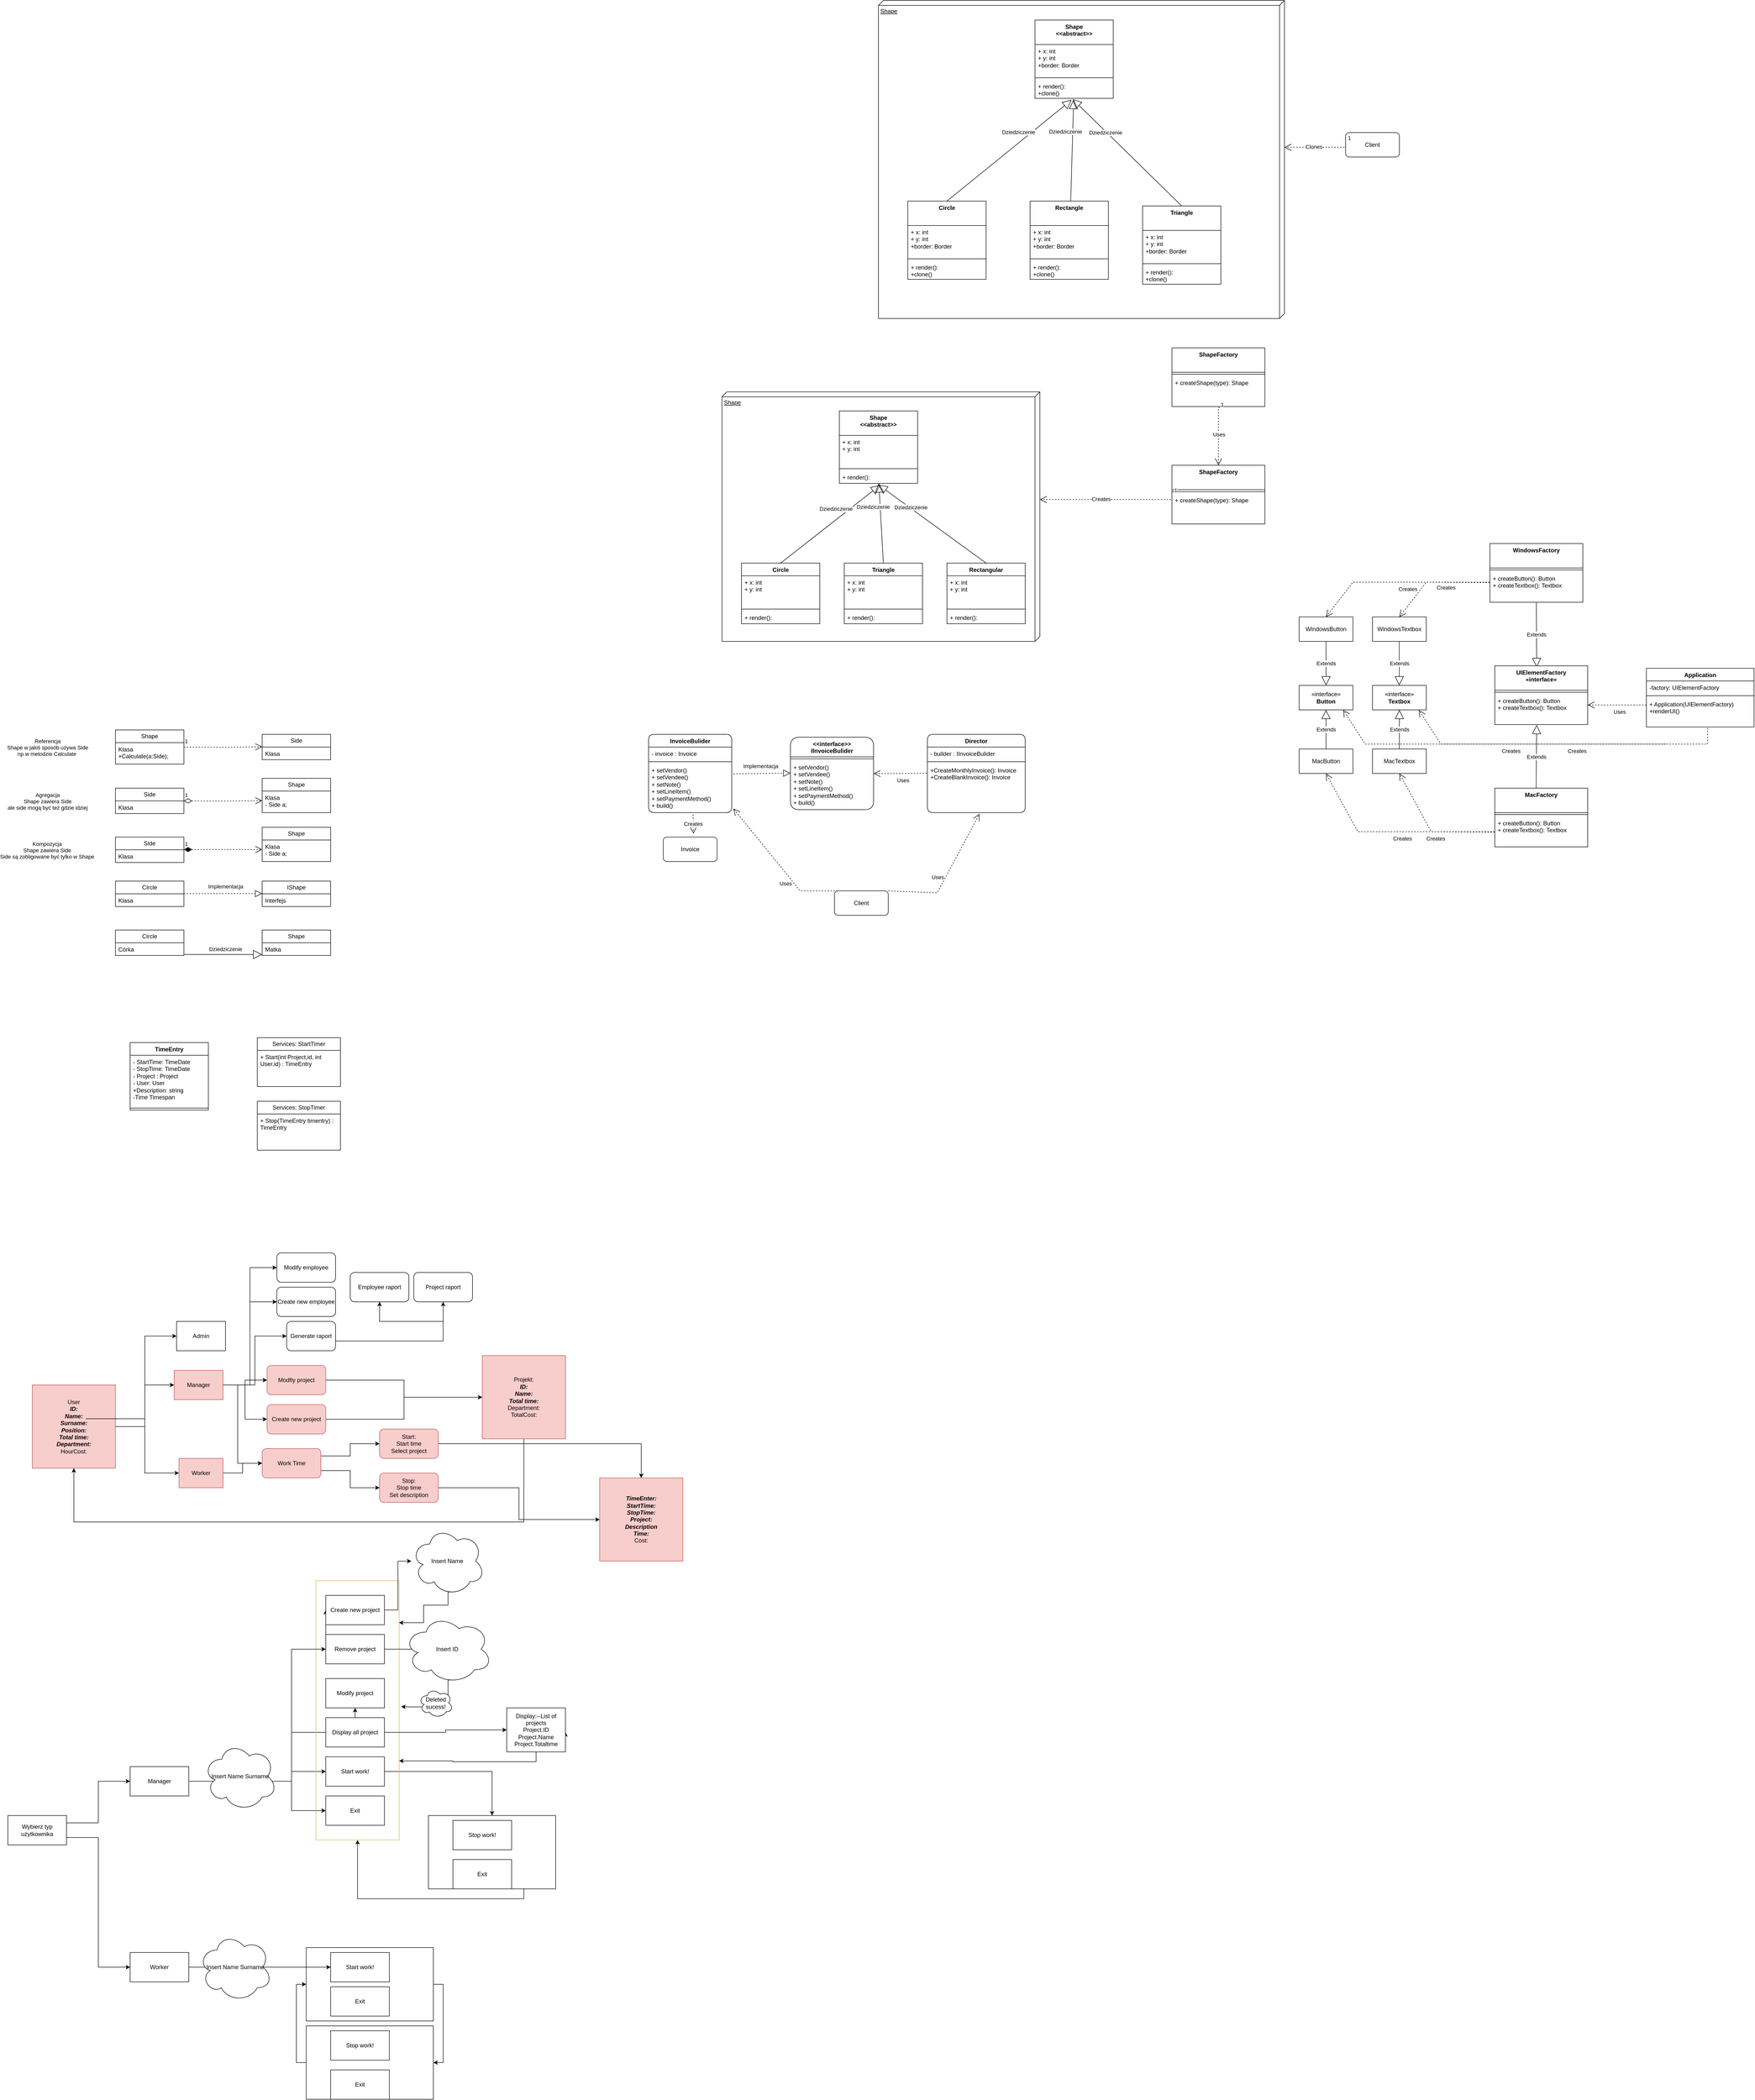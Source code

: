 <mxfile version="23.0.2" type="github">
  <diagram name="Strona-1" id="yKga03g6jz8WkU559Z67">
    <mxGraphModel dx="1042" dy="4060" grid="1" gridSize="10" guides="1" tooltips="1" connect="1" arrows="1" fold="1" page="1" pageScale="1" pageWidth="827" pageHeight="1169" math="0" shadow="0">
      <root>
        <mxCell id="0" />
        <mxCell id="1" parent="0" />
        <mxCell id="xlWYKSIaAv-n1kslFOv--31" value="Shape" style="verticalAlign=top;align=left;spacingTop=8;spacingLeft=2;spacingRight=12;shape=cube;size=10;direction=south;fontStyle=4;html=1;whiteSpace=wrap;" vertex="1" parent="1">
          <mxGeometry x="1830" y="-2740" width="830" height="650" as="geometry" />
        </mxCell>
        <mxCell id="mdG-KwgYNuyGTxRHiD6k-51" value="Shape" style="verticalAlign=top;align=left;spacingTop=8;spacingLeft=2;spacingRight=12;shape=cube;size=10;direction=south;fontStyle=4;html=1;whiteSpace=wrap;" parent="1" vertex="1">
          <mxGeometry x="1510" y="-1940" width="650" height="510" as="geometry" />
        </mxCell>
        <mxCell id="QNOfKq-FGGehNb9AUrvW-5" style="edgeStyle=orthogonalEdgeStyle;rounded=0;orthogonalLoop=1;jettySize=auto;html=1;exitX=1;exitY=0.5;exitDx=0;exitDy=0;entryX=0;entryY=0.5;entryDx=0;entryDy=0;" parent="1" source="QNOfKq-FGGehNb9AUrvW-1" target="QNOfKq-FGGehNb9AUrvW-4" edge="1">
          <mxGeometry relative="1" as="geometry" />
        </mxCell>
        <mxCell id="QNOfKq-FGGehNb9AUrvW-7" style="edgeStyle=orthogonalEdgeStyle;rounded=0;orthogonalLoop=1;jettySize=auto;html=1;exitX=1;exitY=0.5;exitDx=0;exitDy=0;" parent="1" source="QNOfKq-FGGehNb9AUrvW-1" target="QNOfKq-FGGehNb9AUrvW-6" edge="1">
          <mxGeometry relative="1" as="geometry">
            <Array as="points">
              <mxPoint x="330" y="175" />
              <mxPoint x="330" y="270" />
            </Array>
          </mxGeometry>
        </mxCell>
        <mxCell id="QNOfKq-FGGehNb9AUrvW-1" value="User&lt;br&gt;&lt;b&gt;&lt;i&gt;ID:&lt;br&gt;Name:&lt;br&gt;Surname:&lt;br&gt;Position:&lt;br&gt;Total time:&lt;br&gt;Department:&lt;/i&gt;&lt;/b&gt;&lt;br&gt;HourCost:" style="rounded=0;whiteSpace=wrap;html=1;fillColor=#f8cecc;strokeColor=#b85450;" parent="1" vertex="1">
          <mxGeometry x="100" y="90" width="170" height="170" as="geometry" />
        </mxCell>
        <mxCell id="QNOfKq-FGGehNb9AUrvW-11" style="edgeStyle=orthogonalEdgeStyle;rounded=0;orthogonalLoop=1;jettySize=auto;html=1;exitX=1;exitY=0.5;exitDx=0;exitDy=0;entryX=0;entryY=0.5;entryDx=0;entryDy=0;" parent="1" source="QNOfKq-FGGehNb9AUrvW-4" target="QNOfKq-FGGehNb9AUrvW-9" edge="1">
          <mxGeometry relative="1" as="geometry">
            <Array as="points">
              <mxPoint x="520" y="90" />
              <mxPoint x="520" y="250" />
            </Array>
          </mxGeometry>
        </mxCell>
        <mxCell id="QNOfKq-FGGehNb9AUrvW-13" style="edgeStyle=orthogonalEdgeStyle;rounded=0;orthogonalLoop=1;jettySize=auto;html=1;exitX=1;exitY=0.5;exitDx=0;exitDy=0;entryX=0;entryY=0.5;entryDx=0;entryDy=0;" parent="1" source="QNOfKq-FGGehNb9AUrvW-4" target="QNOfKq-FGGehNb9AUrvW-12" edge="1">
          <mxGeometry relative="1" as="geometry" />
        </mxCell>
        <mxCell id="QNOfKq-FGGehNb9AUrvW-15" style="edgeStyle=orthogonalEdgeStyle;rounded=0;orthogonalLoop=1;jettySize=auto;html=1;exitX=1;exitY=0.5;exitDx=0;exitDy=0;entryX=0;entryY=0.5;entryDx=0;entryDy=0;" parent="1" source="QNOfKq-FGGehNb9AUrvW-4" target="QNOfKq-FGGehNb9AUrvW-14" edge="1">
          <mxGeometry relative="1" as="geometry" />
        </mxCell>
        <mxCell id="QNOfKq-FGGehNb9AUrvW-16" style="edgeStyle=orthogonalEdgeStyle;rounded=0;orthogonalLoop=1;jettySize=auto;html=1;exitX=1;exitY=0.5;exitDx=0;exitDy=0;entryX=0;entryY=0.5;entryDx=0;entryDy=0;" parent="1" source="QNOfKq-FGGehNb9AUrvW-4" target="QNOfKq-FGGehNb9AUrvW-17" edge="1">
          <mxGeometry relative="1" as="geometry">
            <mxPoint x="530.0" y="20" as="targetPoint" />
          </mxGeometry>
        </mxCell>
        <mxCell id="QNOfKq-FGGehNb9AUrvW-18" style="edgeStyle=orthogonalEdgeStyle;rounded=0;orthogonalLoop=1;jettySize=auto;html=1;exitX=1;exitY=0.5;exitDx=0;exitDy=0;entryX=0;entryY=0.5;entryDx=0;entryDy=0;" parent="1" source="QNOfKq-FGGehNb9AUrvW-4" target="QNOfKq-FGGehNb9AUrvW-19" edge="1">
          <mxGeometry relative="1" as="geometry">
            <mxPoint x="530" y="-70" as="targetPoint" />
          </mxGeometry>
        </mxCell>
        <mxCell id="QNOfKq-FGGehNb9AUrvW-26" style="edgeStyle=orthogonalEdgeStyle;rounded=0;orthogonalLoop=1;jettySize=auto;html=1;exitX=1;exitY=0.5;exitDx=0;exitDy=0;entryX=0;entryY=0.5;entryDx=0;entryDy=0;" parent="1" source="QNOfKq-FGGehNb9AUrvW-4" target="QNOfKq-FGGehNb9AUrvW-25" edge="1">
          <mxGeometry relative="1" as="geometry" />
        </mxCell>
        <mxCell id="QNOfKq-FGGehNb9AUrvW-4" value="Manager" style="rounded=0;whiteSpace=wrap;html=1;fillColor=#f8cecc;strokeColor=#b85450;" parent="1" vertex="1">
          <mxGeometry x="390" y="60" width="100" height="60" as="geometry" />
        </mxCell>
        <mxCell id="QNOfKq-FGGehNb9AUrvW-10" style="edgeStyle=orthogonalEdgeStyle;rounded=0;orthogonalLoop=1;jettySize=auto;html=1;exitX=1;exitY=0.5;exitDx=0;exitDy=0;" parent="1" source="QNOfKq-FGGehNb9AUrvW-6" target="QNOfKq-FGGehNb9AUrvW-9" edge="1">
          <mxGeometry relative="1" as="geometry" />
        </mxCell>
        <mxCell id="QNOfKq-FGGehNb9AUrvW-6" value="Worker" style="rounded=0;whiteSpace=wrap;html=1;fillColor=#f8cecc;strokeColor=#b85450;" parent="1" vertex="1">
          <mxGeometry x="400" y="240" width="90" height="60" as="geometry" />
        </mxCell>
        <mxCell id="QNOfKq-FGGehNb9AUrvW-30" style="edgeStyle=orthogonalEdgeStyle;rounded=0;orthogonalLoop=1;jettySize=auto;html=1;exitX=1;exitY=0.25;exitDx=0;exitDy=0;entryX=0;entryY=0.5;entryDx=0;entryDy=0;" parent="1" source="QNOfKq-FGGehNb9AUrvW-9" target="QNOfKq-FGGehNb9AUrvW-34" edge="1">
          <mxGeometry relative="1" as="geometry">
            <mxPoint x="760" y="235" as="targetPoint" />
          </mxGeometry>
        </mxCell>
        <mxCell id="QNOfKq-FGGehNb9AUrvW-31" style="edgeStyle=orthogonalEdgeStyle;rounded=0;orthogonalLoop=1;jettySize=auto;html=1;exitX=1;exitY=0.75;exitDx=0;exitDy=0;entryX=0;entryY=0.5;entryDx=0;entryDy=0;" parent="1" source="QNOfKq-FGGehNb9AUrvW-9" target="QNOfKq-FGGehNb9AUrvW-32" edge="1">
          <mxGeometry relative="1" as="geometry">
            <mxPoint x="760" y="265" as="targetPoint" />
          </mxGeometry>
        </mxCell>
        <mxCell id="QNOfKq-FGGehNb9AUrvW-9" value="Work Time" style="rounded=1;whiteSpace=wrap;html=1;fillColor=#f8cecc;strokeColor=#b85450;" parent="1" vertex="1">
          <mxGeometry x="570" y="220" width="120" height="60" as="geometry" />
        </mxCell>
        <mxCell id="QNOfKq-FGGehNb9AUrvW-24" style="edgeStyle=orthogonalEdgeStyle;rounded=0;orthogonalLoop=1;jettySize=auto;html=1;exitX=1;exitY=0.5;exitDx=0;exitDy=0;entryX=0;entryY=0.5;entryDx=0;entryDy=0;" parent="1" source="QNOfKq-FGGehNb9AUrvW-12" target="QNOfKq-FGGehNb9AUrvW-23" edge="1">
          <mxGeometry relative="1" as="geometry" />
        </mxCell>
        <mxCell id="QNOfKq-FGGehNb9AUrvW-12" value="Create new project" style="rounded=1;whiteSpace=wrap;html=1;fillColor=#f8cecc;strokeColor=#b85450;" parent="1" vertex="1">
          <mxGeometry x="580" y="130" width="120" height="60" as="geometry" />
        </mxCell>
        <mxCell id="QNOfKq-FGGehNb9AUrvW-35" style="edgeStyle=orthogonalEdgeStyle;rounded=0;orthogonalLoop=1;jettySize=auto;html=1;exitX=1;exitY=0.5;exitDx=0;exitDy=0;entryX=0;entryY=0.5;entryDx=0;entryDy=0;" parent="1" source="QNOfKq-FGGehNb9AUrvW-14" target="QNOfKq-FGGehNb9AUrvW-23" edge="1">
          <mxGeometry relative="1" as="geometry">
            <Array as="points">
              <mxPoint x="860" y="80" />
              <mxPoint x="860" y="115" />
            </Array>
          </mxGeometry>
        </mxCell>
        <mxCell id="QNOfKq-FGGehNb9AUrvW-14" value="Modfiy project" style="rounded=1;whiteSpace=wrap;html=1;fillColor=#f8cecc;strokeColor=#b85450;" parent="1" vertex="1">
          <mxGeometry x="580" y="50" width="120" height="60" as="geometry" />
        </mxCell>
        <mxCell id="QNOfKq-FGGehNb9AUrvW-22" style="edgeStyle=orthogonalEdgeStyle;rounded=0;orthogonalLoop=1;jettySize=auto;html=1;exitX=1;exitY=0.5;exitDx=0;exitDy=0;entryX=0.5;entryY=1;entryDx=0;entryDy=0;" parent="1" source="QNOfKq-FGGehNb9AUrvW-17" target="QNOfKq-FGGehNb9AUrvW-28" edge="1">
          <mxGeometry relative="1" as="geometry">
            <Array as="points">
              <mxPoint x="940" />
              <mxPoint x="940" y="-40" />
              <mxPoint x="810" y="-40" />
            </Array>
          </mxGeometry>
        </mxCell>
        <mxCell id="QNOfKq-FGGehNb9AUrvW-29" style="edgeStyle=orthogonalEdgeStyle;rounded=0;orthogonalLoop=1;jettySize=auto;html=1;exitX=1;exitY=0.5;exitDx=0;exitDy=0;entryX=0.5;entryY=1;entryDx=0;entryDy=0;" parent="1" source="QNOfKq-FGGehNb9AUrvW-17" target="QNOfKq-FGGehNb9AUrvW-21" edge="1">
          <mxGeometry relative="1" as="geometry">
            <Array as="points">
              <mxPoint x="720" />
              <mxPoint x="940" />
            </Array>
          </mxGeometry>
        </mxCell>
        <mxCell id="QNOfKq-FGGehNb9AUrvW-17" value="Generate raport" style="rounded=1;whiteSpace=wrap;html=1;" parent="1" vertex="1">
          <mxGeometry x="620" y="-40" width="100" height="60" as="geometry" />
        </mxCell>
        <mxCell id="QNOfKq-FGGehNb9AUrvW-19" value="Create new employee" style="rounded=1;whiteSpace=wrap;html=1;" parent="1" vertex="1">
          <mxGeometry x="600" y="-110" width="120" height="60" as="geometry" />
        </mxCell>
        <mxCell id="QNOfKq-FGGehNb9AUrvW-21" value="Project raport" style="rounded=1;whiteSpace=wrap;html=1;" parent="1" vertex="1">
          <mxGeometry x="880" y="-140" width="120" height="60" as="geometry" />
        </mxCell>
        <mxCell id="QNOfKq-FGGehNb9AUrvW-27" style="edgeStyle=orthogonalEdgeStyle;rounded=0;orthogonalLoop=1;jettySize=auto;html=1;exitX=0.5;exitY=1;exitDx=0;exitDy=0;entryX=0.5;entryY=1;entryDx=0;entryDy=0;" parent="1" source="QNOfKq-FGGehNb9AUrvW-23" target="QNOfKq-FGGehNb9AUrvW-1" edge="1">
          <mxGeometry relative="1" as="geometry">
            <Array as="points">
              <mxPoint x="1105" y="370" />
              <mxPoint x="185" y="370" />
            </Array>
          </mxGeometry>
        </mxCell>
        <mxCell id="QNOfKq-FGGehNb9AUrvW-23" value="Projekt:&lt;br&gt;&lt;i style=&quot;font-weight: bold;&quot;&gt;ID:&lt;/i&gt;&lt;br&gt;&lt;i style=&quot;font-weight: bold;&quot;&gt;Name:&lt;/i&gt;&lt;br&gt;&lt;i style=&quot;font-weight: bold;&quot;&gt;Total time:&lt;/i&gt;&lt;br&gt;Department:&lt;br&gt;TotalCost:" style="rounded=0;whiteSpace=wrap;html=1;fillColor=#f8cecc;strokeColor=#b85450;" parent="1" vertex="1">
          <mxGeometry x="1020" y="30" width="170" height="170" as="geometry" />
        </mxCell>
        <mxCell id="QNOfKq-FGGehNb9AUrvW-25" value="Modify employee" style="rounded=1;whiteSpace=wrap;html=1;" parent="1" vertex="1">
          <mxGeometry x="600" y="-180" width="120" height="60" as="geometry" />
        </mxCell>
        <mxCell id="QNOfKq-FGGehNb9AUrvW-28" value="Employee raport" style="rounded=1;whiteSpace=wrap;html=1;" parent="1" vertex="1">
          <mxGeometry x="750" y="-140" width="120" height="60" as="geometry" />
        </mxCell>
        <mxCell id="QNOfKq-FGGehNb9AUrvW-38" style="edgeStyle=orthogonalEdgeStyle;rounded=0;orthogonalLoop=1;jettySize=auto;html=1;exitX=1;exitY=0.5;exitDx=0;exitDy=0;" parent="1" source="QNOfKq-FGGehNb9AUrvW-32" target="QNOfKq-FGGehNb9AUrvW-36" edge="1">
          <mxGeometry relative="1" as="geometry" />
        </mxCell>
        <mxCell id="QNOfKq-FGGehNb9AUrvW-32" value="Stop:&lt;br&gt;Stop time&lt;br&gt;Set description" style="rounded=1;whiteSpace=wrap;html=1;fillColor=#f8cecc;strokeColor=#b85450;" parent="1" vertex="1">
          <mxGeometry x="810" y="270" width="120" height="60" as="geometry" />
        </mxCell>
        <mxCell id="QNOfKq-FGGehNb9AUrvW-37" style="edgeStyle=orthogonalEdgeStyle;rounded=0;orthogonalLoop=1;jettySize=auto;html=1;exitX=1;exitY=0.5;exitDx=0;exitDy=0;" parent="1" source="QNOfKq-FGGehNb9AUrvW-34" target="QNOfKq-FGGehNb9AUrvW-36" edge="1">
          <mxGeometry relative="1" as="geometry" />
        </mxCell>
        <mxCell id="QNOfKq-FGGehNb9AUrvW-34" value="Start:&lt;br&gt;Start time&lt;br&gt;Select project" style="rounded=1;whiteSpace=wrap;html=1;fillColor=#f8cecc;strokeColor=#b85450;" parent="1" vertex="1">
          <mxGeometry x="810" y="180" width="120" height="60" as="geometry" />
        </mxCell>
        <mxCell id="QNOfKq-FGGehNb9AUrvW-36" value="&lt;b&gt;&lt;i&gt;TimeEnter:&lt;br&gt;StartTime:&lt;br&gt;StopTime:&lt;br&gt;Project:&lt;br&gt;Description&lt;br&gt;Time:&lt;/i&gt;&lt;/b&gt;&lt;br&gt;Cost:" style="rounded=0;whiteSpace=wrap;html=1;fillColor=#f8cecc;strokeColor=#b85450;" parent="1" vertex="1">
          <mxGeometry x="1260" y="280" width="170" height="170" as="geometry" />
        </mxCell>
        <mxCell id="QNOfKq-FGGehNb9AUrvW-39" value="Admin" style="rounded=0;whiteSpace=wrap;html=1;" parent="1" vertex="1">
          <mxGeometry x="395" y="-40" width="100" height="60" as="geometry" />
        </mxCell>
        <mxCell id="QNOfKq-FGGehNb9AUrvW-40" style="edgeStyle=orthogonalEdgeStyle;rounded=0;orthogonalLoop=1;jettySize=auto;html=1;exitX=1;exitY=0.5;exitDx=0;exitDy=0;entryX=0;entryY=0.5;entryDx=0;entryDy=0;" parent="1" target="QNOfKq-FGGehNb9AUrvW-39" edge="1">
          <mxGeometry relative="1" as="geometry">
            <mxPoint x="210" y="157.98" as="sourcePoint" />
            <mxPoint x="310" y="-40" as="targetPoint" />
            <Array as="points">
              <mxPoint x="210" y="159" />
              <mxPoint x="330" y="159" />
              <mxPoint x="330" y="-10" />
            </Array>
          </mxGeometry>
        </mxCell>
        <mxCell id="SCXQhNfWWqAkwV2kOfwK-6" style="edgeStyle=orthogonalEdgeStyle;rounded=0;orthogonalLoop=1;jettySize=auto;html=1;exitX=1;exitY=0.25;exitDx=0;exitDy=0;entryX=0;entryY=0.5;entryDx=0;entryDy=0;" parent="1" source="SCXQhNfWWqAkwV2kOfwK-1" target="SCXQhNfWWqAkwV2kOfwK-2" edge="1">
          <mxGeometry relative="1" as="geometry" />
        </mxCell>
        <mxCell id="SCXQhNfWWqAkwV2kOfwK-7" style="edgeStyle=orthogonalEdgeStyle;rounded=0;orthogonalLoop=1;jettySize=auto;html=1;exitX=1;exitY=0.75;exitDx=0;exitDy=0;entryX=0;entryY=0.5;entryDx=0;entryDy=0;" parent="1" source="SCXQhNfWWqAkwV2kOfwK-1" target="SCXQhNfWWqAkwV2kOfwK-3" edge="1">
          <mxGeometry relative="1" as="geometry" />
        </mxCell>
        <mxCell id="SCXQhNfWWqAkwV2kOfwK-1" value="Wybierz typ użytkownika" style="rounded=0;whiteSpace=wrap;html=1;" parent="1" vertex="1">
          <mxGeometry x="50" y="970" width="120" height="60" as="geometry" />
        </mxCell>
        <mxCell id="SCXQhNfWWqAkwV2kOfwK-11" style="edgeStyle=orthogonalEdgeStyle;rounded=0;orthogonalLoop=1;jettySize=auto;html=1;exitX=1;exitY=0.5;exitDx=0;exitDy=0;entryX=0;entryY=0.5;entryDx=0;entryDy=0;" parent="1" source="SCXQhNfWWqAkwV2kOfwK-2" target="SCXQhNfWWqAkwV2kOfwK-8" edge="1">
          <mxGeometry relative="1" as="geometry">
            <Array as="points">
              <mxPoint x="630" y="900" />
              <mxPoint x="630" y="630" />
            </Array>
          </mxGeometry>
        </mxCell>
        <mxCell id="SCXQhNfWWqAkwV2kOfwK-12" style="edgeStyle=orthogonalEdgeStyle;rounded=0;orthogonalLoop=1;jettySize=auto;html=1;exitX=1;exitY=0.5;exitDx=0;exitDy=0;" parent="1" source="SCXQhNfWWqAkwV2kOfwK-2" target="SCXQhNfWWqAkwV2kOfwK-9" edge="1">
          <mxGeometry relative="1" as="geometry">
            <Array as="points">
              <mxPoint x="630" y="900" />
              <mxPoint x="630" y="800" />
            </Array>
          </mxGeometry>
        </mxCell>
        <mxCell id="SCXQhNfWWqAkwV2kOfwK-13" style="edgeStyle=orthogonalEdgeStyle;rounded=0;orthogonalLoop=1;jettySize=auto;html=1;exitX=1;exitY=0.5;exitDx=0;exitDy=0;entryX=0;entryY=0.5;entryDx=0;entryDy=0;" parent="1" source="SCXQhNfWWqAkwV2kOfwK-2" target="SCXQhNfWWqAkwV2kOfwK-10" edge="1">
          <mxGeometry relative="1" as="geometry">
            <Array as="points">
              <mxPoint x="630" y="900" />
              <mxPoint x="630" y="880" />
            </Array>
          </mxGeometry>
        </mxCell>
        <mxCell id="SCXQhNfWWqAkwV2kOfwK-23" style="edgeStyle=orthogonalEdgeStyle;rounded=0;orthogonalLoop=1;jettySize=auto;html=1;exitX=1;exitY=0.5;exitDx=0;exitDy=0;entryX=0;entryY=0.5;entryDx=0;entryDy=0;" parent="1" source="SCXQhNfWWqAkwV2kOfwK-2" target="SCXQhNfWWqAkwV2kOfwK-22" edge="1">
          <mxGeometry relative="1" as="geometry">
            <Array as="points">
              <mxPoint x="630" y="900" />
              <mxPoint x="630" y="960" />
            </Array>
          </mxGeometry>
        </mxCell>
        <mxCell id="SCXQhNfWWqAkwV2kOfwK-2" value="Manager" style="rounded=0;whiteSpace=wrap;html=1;" parent="1" vertex="1">
          <mxGeometry x="300" y="870" width="120" height="60" as="geometry" />
        </mxCell>
        <mxCell id="SCXQhNfWWqAkwV2kOfwK-15" style="edgeStyle=orthogonalEdgeStyle;rounded=0;orthogonalLoop=1;jettySize=auto;html=1;exitX=1;exitY=0.5;exitDx=0;exitDy=0;entryX=0;entryY=0.5;entryDx=0;entryDy=0;" parent="1" source="SCXQhNfWWqAkwV2kOfwK-3" target="SCXQhNfWWqAkwV2kOfwK-14" edge="1">
          <mxGeometry relative="1" as="geometry" />
        </mxCell>
        <mxCell id="SCXQhNfWWqAkwV2kOfwK-3" value="Worker" style="rounded=0;whiteSpace=wrap;html=1;" parent="1" vertex="1">
          <mxGeometry x="300" y="1250" width="120" height="60" as="geometry" />
        </mxCell>
        <mxCell id="SCXQhNfWWqAkwV2kOfwK-59" style="edgeStyle=orthogonalEdgeStyle;rounded=0;orthogonalLoop=1;jettySize=auto;html=1;exitX=1;exitY=0.5;exitDx=0;exitDy=0;entryX=0.5;entryY=0;entryDx=0;entryDy=0;" parent="1" source="SCXQhNfWWqAkwV2kOfwK-10" target="SCXQhNfWWqAkwV2kOfwK-58" edge="1">
          <mxGeometry relative="1" as="geometry" />
        </mxCell>
        <mxCell id="SCXQhNfWWqAkwV2kOfwK-10" value="Start work!" style="rounded=0;whiteSpace=wrap;html=1;" parent="1" vertex="1">
          <mxGeometry x="700" y="850" width="120" height="60" as="geometry" />
        </mxCell>
        <mxCell id="SCXQhNfWWqAkwV2kOfwK-14" value="Start work!" style="rounded=0;whiteSpace=wrap;html=1;" parent="1" vertex="1">
          <mxGeometry x="710" y="1250" width="120" height="60" as="geometry" />
        </mxCell>
        <mxCell id="SCXQhNfWWqAkwV2kOfwK-16" value="Stop work!" style="rounded=0;whiteSpace=wrap;html=1;" parent="1" vertex="1">
          <mxGeometry x="710" y="1410" width="120" height="60" as="geometry" />
        </mxCell>
        <mxCell id="SCXQhNfWWqAkwV2kOfwK-20" value="Exit" style="rounded=0;whiteSpace=wrap;html=1;" parent="1" vertex="1">
          <mxGeometry x="710" y="1490" width="120" height="60" as="geometry" />
        </mxCell>
        <mxCell id="SCXQhNfWWqAkwV2kOfwK-22" value="Exit" style="rounded=0;whiteSpace=wrap;html=1;" parent="1" vertex="1">
          <mxGeometry x="700" y="930" width="120" height="60" as="geometry" />
        </mxCell>
        <mxCell id="SCXQhNfWWqAkwV2kOfwK-24" value="" style="swimlane;startSize=0;fillColor=#fff2cc;strokeColor=#d6b656;" parent="1" vertex="1">
          <mxGeometry x="680" y="490" width="170" height="530" as="geometry" />
        </mxCell>
        <mxCell id="SCXQhNfWWqAkwV2kOfwK-8" value="Create new project" style="rounded=0;whiteSpace=wrap;html=1;" parent="SCXQhNfWWqAkwV2kOfwK-24" vertex="1">
          <mxGeometry x="20" y="30" width="120" height="60" as="geometry" />
        </mxCell>
        <mxCell id="SCXQhNfWWqAkwV2kOfwK-9" value="Modify project" style="rounded=0;whiteSpace=wrap;html=1;" parent="SCXQhNfWWqAkwV2kOfwK-24" vertex="1">
          <mxGeometry x="20" y="200" width="120" height="60" as="geometry" />
        </mxCell>
        <mxCell id="SCXQhNfWWqAkwV2kOfwK-42" style="edgeStyle=orthogonalEdgeStyle;rounded=0;orthogonalLoop=1;jettySize=auto;html=1;exitX=1;exitY=0.5;exitDx=0;exitDy=0;" parent="SCXQhNfWWqAkwV2kOfwK-24" source="SCXQhNfWWqAkwV2kOfwK-38" edge="1">
          <mxGeometry relative="1" as="geometry">
            <mxPoint x="330" y="140" as="targetPoint" />
          </mxGeometry>
        </mxCell>
        <mxCell id="SCXQhNfWWqAkwV2kOfwK-38" value="Remove project" style="rounded=0;whiteSpace=wrap;html=1;" parent="SCXQhNfWWqAkwV2kOfwK-24" vertex="1">
          <mxGeometry x="20" y="110" width="120" height="60" as="geometry" />
        </mxCell>
        <mxCell id="SCXQhNfWWqAkwV2kOfwK-44" style="edgeStyle=orthogonalEdgeStyle;rounded=0;orthogonalLoop=1;jettySize=auto;html=1;exitX=1;exitY=0.5;exitDx=0;exitDy=0;" parent="SCXQhNfWWqAkwV2kOfwK-24" source="SCXQhNfWWqAkwV2kOfwK-45" edge="1">
          <mxGeometry relative="1" as="geometry">
            <mxPoint x="510" y="309.833" as="targetPoint" />
            <Array as="points">
              <mxPoint x="510" y="320" />
              <mxPoint x="510" y="320" />
            </Array>
          </mxGeometry>
        </mxCell>
        <mxCell id="SCXQhNfWWqAkwV2kOfwK-43" value="Display all project" style="rounded=0;whiteSpace=wrap;html=1;" parent="SCXQhNfWWqAkwV2kOfwK-24" vertex="1">
          <mxGeometry x="20" y="280" width="120" height="60" as="geometry" />
        </mxCell>
        <mxCell id="SCXQhNfWWqAkwV2kOfwK-45" value="Display:--List of projects&lt;br&gt;Project.ID&lt;br&gt;Project.Name&lt;br&gt;Project.Totaltime" style="rounded=0;whiteSpace=wrap;html=1;" parent="SCXQhNfWWqAkwV2kOfwK-24" vertex="1">
          <mxGeometry x="390" y="260" width="120" height="90" as="geometry" />
        </mxCell>
        <mxCell id="SCXQhNfWWqAkwV2kOfwK-46" value="" style="edgeStyle=orthogonalEdgeStyle;rounded=0;orthogonalLoop=1;jettySize=auto;html=1;exitX=1;exitY=0.5;exitDx=0;exitDy=0;" parent="SCXQhNfWWqAkwV2kOfwK-24" source="SCXQhNfWWqAkwV2kOfwK-43" target="SCXQhNfWWqAkwV2kOfwK-45" edge="1">
          <mxGeometry relative="1" as="geometry">
            <mxPoint x="1190" y="799.833" as="targetPoint" />
            <mxPoint x="820" y="800" as="sourcePoint" />
          </mxGeometry>
        </mxCell>
        <mxCell id="SCXQhNfWWqAkwV2kOfwK-61" style="edgeStyle=orthogonalEdgeStyle;rounded=0;orthogonalLoop=1;jettySize=auto;html=1;exitX=0.5;exitY=1;exitDx=0;exitDy=0;entryX=1;entryY=0.695;entryDx=0;entryDy=0;entryPerimeter=0;" parent="SCXQhNfWWqAkwV2kOfwK-24" source="SCXQhNfWWqAkwV2kOfwK-45" target="SCXQhNfWWqAkwV2kOfwK-24" edge="1">
          <mxGeometry relative="1" as="geometry" />
        </mxCell>
        <mxCell id="SCXQhNfWWqAkwV2kOfwK-25" value="Exit" style="rounded=0;whiteSpace=wrap;html=1;" parent="1" vertex="1">
          <mxGeometry x="710" y="1320" width="120" height="60" as="geometry" />
        </mxCell>
        <mxCell id="SCXQhNfWWqAkwV2kOfwK-34" style="edgeStyle=orthogonalEdgeStyle;rounded=0;orthogonalLoop=1;jettySize=auto;html=1;exitX=1;exitY=0.5;exitDx=0;exitDy=0;entryX=1;entryY=0.5;entryDx=0;entryDy=0;" parent="1" source="SCXQhNfWWqAkwV2kOfwK-26" target="SCXQhNfWWqAkwV2kOfwK-27" edge="1">
          <mxGeometry relative="1" as="geometry">
            <mxPoint x="990" y="1480" as="targetPoint" />
          </mxGeometry>
        </mxCell>
        <mxCell id="SCXQhNfWWqAkwV2kOfwK-26" value="" style="swimlane;startSize=0;" parent="1" vertex="1">
          <mxGeometry x="660" y="1240" width="260" height="150" as="geometry" />
        </mxCell>
        <mxCell id="SCXQhNfWWqAkwV2kOfwK-35" style="edgeStyle=orthogonalEdgeStyle;rounded=0;orthogonalLoop=1;jettySize=auto;html=1;exitX=0;exitY=0.5;exitDx=0;exitDy=0;entryX=0;entryY=0.5;entryDx=0;entryDy=0;" parent="1" source="SCXQhNfWWqAkwV2kOfwK-27" target="SCXQhNfWWqAkwV2kOfwK-26" edge="1">
          <mxGeometry relative="1" as="geometry" />
        </mxCell>
        <mxCell id="SCXQhNfWWqAkwV2kOfwK-27" value="" style="swimlane;startSize=0;" parent="1" vertex="1">
          <mxGeometry x="660" y="1400" width="260" height="150" as="geometry" />
        </mxCell>
        <mxCell id="SCXQhNfWWqAkwV2kOfwK-39" style="edgeStyle=orthogonalEdgeStyle;rounded=0;orthogonalLoop=1;jettySize=auto;html=1;exitX=0.875;exitY=0.5;exitDx=0;exitDy=0;exitPerimeter=0;entryX=0;entryY=0.5;entryDx=0;entryDy=0;" parent="1" source="SCXQhNfWWqAkwV2kOfwK-29" target="SCXQhNfWWqAkwV2kOfwK-38" edge="1">
          <mxGeometry relative="1" as="geometry">
            <Array as="points">
              <mxPoint x="581" y="900" />
              <mxPoint x="630" y="900" />
              <mxPoint x="630" y="630" />
            </Array>
          </mxGeometry>
        </mxCell>
        <mxCell id="SCXQhNfWWqAkwV2kOfwK-29" value="Insert Name Surname" style="ellipse;shape=cloud;whiteSpace=wrap;html=1;" parent="1" vertex="1">
          <mxGeometry x="450" y="820" width="150" height="140" as="geometry" />
        </mxCell>
        <mxCell id="SCXQhNfWWqAkwV2kOfwK-30" value="Insert Name Surname" style="ellipse;shape=cloud;whiteSpace=wrap;html=1;" parent="1" vertex="1">
          <mxGeometry x="440" y="1210" width="150" height="140" as="geometry" />
        </mxCell>
        <mxCell id="SCXQhNfWWqAkwV2kOfwK-31" value="Insert ID&amp;nbsp;&lt;br&gt;" style="ellipse;shape=cloud;whiteSpace=wrap;html=1;" parent="1" vertex="1">
          <mxGeometry x="860" y="560" width="180" height="140" as="geometry" />
        </mxCell>
        <mxCell id="SCXQhNfWWqAkwV2kOfwK-48" value="Insert Name&amp;nbsp;" style="ellipse;shape=cloud;whiteSpace=wrap;html=1;" parent="1" vertex="1">
          <mxGeometry x="875" y="380" width="150" height="140" as="geometry" />
        </mxCell>
        <mxCell id="SCXQhNfWWqAkwV2kOfwK-49" style="edgeStyle=orthogonalEdgeStyle;rounded=0;orthogonalLoop=1;jettySize=auto;html=1;exitX=0.55;exitY=0.95;exitDx=0;exitDy=0;exitPerimeter=0;entryX=1.025;entryY=0.486;entryDx=0;entryDy=0;entryPerimeter=0;" parent="1" source="SCXQhNfWWqAkwV2kOfwK-31" target="SCXQhNfWWqAkwV2kOfwK-24" edge="1">
          <mxGeometry relative="1" as="geometry">
            <Array as="points">
              <mxPoint x="950" y="693" />
              <mxPoint x="950" y="748" />
              <mxPoint x="870" y="748" />
            </Array>
          </mxGeometry>
        </mxCell>
        <mxCell id="SCXQhNfWWqAkwV2kOfwK-50" value="Deleted sucess!" style="ellipse;shape=cloud;whiteSpace=wrap;html=1;" parent="1" vertex="1">
          <mxGeometry x="890" y="710" width="70" height="60" as="geometry" />
        </mxCell>
        <mxCell id="SCXQhNfWWqAkwV2kOfwK-51" style="edgeStyle=orthogonalEdgeStyle;rounded=0;orthogonalLoop=1;jettySize=auto;html=1;exitX=1;exitY=0.5;exitDx=0;exitDy=0;" parent="1" source="SCXQhNfWWqAkwV2kOfwK-8" target="SCXQhNfWWqAkwV2kOfwK-48" edge="1">
          <mxGeometry relative="1" as="geometry" />
        </mxCell>
        <mxCell id="SCXQhNfWWqAkwV2kOfwK-52" style="edgeStyle=orthogonalEdgeStyle;rounded=0;orthogonalLoop=1;jettySize=auto;html=1;exitX=0.55;exitY=0.95;exitDx=0;exitDy=0;exitPerimeter=0;entryX=0.998;entryY=0.162;entryDx=0;entryDy=0;entryPerimeter=0;" parent="1" source="SCXQhNfWWqAkwV2kOfwK-48" target="SCXQhNfWWqAkwV2kOfwK-24" edge="1">
          <mxGeometry relative="1" as="geometry">
            <Array as="points">
              <mxPoint x="950" y="513" />
              <mxPoint x="950" y="540" />
              <mxPoint x="900" y="540" />
              <mxPoint x="900" y="576" />
            </Array>
          </mxGeometry>
        </mxCell>
        <mxCell id="SCXQhNfWWqAkwV2kOfwK-56" value="Stop work!" style="rounded=0;whiteSpace=wrap;html=1;" parent="1" vertex="1">
          <mxGeometry x="960" y="980" width="120" height="60" as="geometry" />
        </mxCell>
        <mxCell id="SCXQhNfWWqAkwV2kOfwK-57" value="Exit" style="rounded=0;whiteSpace=wrap;html=1;" parent="1" vertex="1">
          <mxGeometry x="960" y="1060" width="120" height="60" as="geometry" />
        </mxCell>
        <mxCell id="SCXQhNfWWqAkwV2kOfwK-60" style="edgeStyle=orthogonalEdgeStyle;rounded=0;orthogonalLoop=1;jettySize=auto;html=1;exitX=0.75;exitY=1;exitDx=0;exitDy=0;entryX=0.5;entryY=1;entryDx=0;entryDy=0;" parent="1" source="SCXQhNfWWqAkwV2kOfwK-58" target="SCXQhNfWWqAkwV2kOfwK-24" edge="1">
          <mxGeometry relative="1" as="geometry" />
        </mxCell>
        <mxCell id="SCXQhNfWWqAkwV2kOfwK-58" value="" style="swimlane;startSize=0;" parent="1" vertex="1">
          <mxGeometry x="910" y="970" width="260" height="150" as="geometry" />
        </mxCell>
        <mxCell id="cQKYTx05mYOsWUVWVH_U-2" value="TimeEntry" style="swimlane;fontStyle=1;align=center;verticalAlign=top;childLayout=stackLayout;horizontal=1;startSize=26;horizontalStack=0;resizeParent=1;resizeParentMax=0;resizeLast=0;collapsible=1;marginBottom=0;whiteSpace=wrap;html=1;" parent="1" vertex="1">
          <mxGeometry x="300" y="-610" width="160" height="138" as="geometry">
            <mxRectangle x="350" y="-627" width="100" height="30" as="alternateBounds" />
          </mxGeometry>
        </mxCell>
        <mxCell id="cQKYTx05mYOsWUVWVH_U-3" value="- StartTime: TimeDate&lt;br&gt;- StopTime: TimeDate&lt;br&gt;- Project : Project&lt;br&gt;- User: User&lt;br&gt;+Description: string&lt;br&gt;-Time Timespan&lt;br&gt;" style="text;strokeColor=none;fillColor=none;align=left;verticalAlign=top;spacingLeft=4;spacingRight=4;overflow=hidden;rotatable=0;points=[[0,0.5],[1,0.5]];portConstraint=eastwest;whiteSpace=wrap;html=1;" parent="cQKYTx05mYOsWUVWVH_U-2" vertex="1">
          <mxGeometry y="26" width="160" height="104" as="geometry" />
        </mxCell>
        <mxCell id="cQKYTx05mYOsWUVWVH_U-4" value="" style="line;strokeWidth=1;fillColor=none;align=left;verticalAlign=middle;spacingTop=-1;spacingLeft=3;spacingRight=3;rotatable=0;labelPosition=right;points=[];portConstraint=eastwest;strokeColor=inherit;" parent="cQKYTx05mYOsWUVWVH_U-2" vertex="1">
          <mxGeometry y="130" width="160" height="8" as="geometry" />
        </mxCell>
        <mxCell id="cQKYTx05mYOsWUVWVH_U-10" value="Services: StartTimer" style="swimlane;fontStyle=0;childLayout=stackLayout;horizontal=1;startSize=26;fillColor=none;horizontalStack=0;resizeParent=1;resizeParentMax=0;resizeLast=0;collapsible=1;marginBottom=0;whiteSpace=wrap;html=1;" parent="1" vertex="1">
          <mxGeometry x="560" y="-620" width="170" height="100" as="geometry" />
        </mxCell>
        <mxCell id="cQKYTx05mYOsWUVWVH_U-11" value="+ Start(int Project,id, int User.id) : TimeEntry" style="text;strokeColor=none;fillColor=none;align=left;verticalAlign=top;spacingLeft=4;spacingRight=4;overflow=hidden;rotatable=0;points=[[0,0.5],[1,0.5]];portConstraint=eastwest;whiteSpace=wrap;html=1;" parent="cQKYTx05mYOsWUVWVH_U-10" vertex="1">
          <mxGeometry y="26" width="170" height="74" as="geometry" />
        </mxCell>
        <mxCell id="cQKYTx05mYOsWUVWVH_U-19" value="Services: StopTimer" style="swimlane;fontStyle=0;childLayout=stackLayout;horizontal=1;startSize=26;fillColor=none;horizontalStack=0;resizeParent=1;resizeParentMax=0;resizeLast=0;collapsible=1;marginBottom=0;whiteSpace=wrap;html=1;" parent="1" vertex="1">
          <mxGeometry x="560" y="-490" width="170" height="100" as="geometry" />
        </mxCell>
        <mxCell id="cQKYTx05mYOsWUVWVH_U-20" value="+ Stop(TimeEntry timentry) : TimeEntry" style="text;strokeColor=none;fillColor=none;align=left;verticalAlign=top;spacingLeft=4;spacingRight=4;overflow=hidden;rotatable=0;points=[[0,0.5],[1,0.5]];portConstraint=eastwest;whiteSpace=wrap;html=1;" parent="cQKYTx05mYOsWUVWVH_U-19" vertex="1">
          <mxGeometry y="26" width="170" height="74" as="geometry" />
        </mxCell>
        <mxCell id="cQKYTx05mYOsWUVWVH_U-21" value="" style="endArrow=block;endSize=16;endFill=0;html=1;rounded=0;" parent="1" edge="1">
          <mxGeometry width="160" relative="1" as="geometry">
            <mxPoint x="410" y="-790" as="sourcePoint" />
            <mxPoint x="570" y="-790" as="targetPoint" />
          </mxGeometry>
        </mxCell>
        <mxCell id="cQKYTx05mYOsWUVWVH_U-22" value="Dziedziczenie" style="edgeLabel;html=1;align=center;verticalAlign=middle;resizable=0;points=[];" parent="cQKYTx05mYOsWUVWVH_U-21" vertex="1" connectable="0">
          <mxGeometry x="0.263" y="-1" relative="1" as="geometry">
            <mxPoint x="-16" y="-12" as="offset" />
          </mxGeometry>
        </mxCell>
        <mxCell id="cQKYTx05mYOsWUVWVH_U-23" value="Circle" style="swimlane;fontStyle=0;childLayout=stackLayout;horizontal=1;startSize=26;fillColor=none;horizontalStack=0;resizeParent=1;resizeParentMax=0;resizeLast=0;collapsible=1;marginBottom=0;whiteSpace=wrap;html=1;" parent="1" vertex="1">
          <mxGeometry x="270" y="-840" width="140" height="52" as="geometry" />
        </mxCell>
        <mxCell id="cQKYTx05mYOsWUVWVH_U-25" value="Córka" style="text;strokeColor=none;fillColor=none;align=left;verticalAlign=top;spacingLeft=4;spacingRight=4;overflow=hidden;rotatable=0;points=[[0,0.5],[1,0.5]];portConstraint=eastwest;whiteSpace=wrap;html=1;" parent="cQKYTx05mYOsWUVWVH_U-23" vertex="1">
          <mxGeometry y="26" width="140" height="26" as="geometry" />
        </mxCell>
        <mxCell id="cQKYTx05mYOsWUVWVH_U-27" value="Shape" style="swimlane;fontStyle=0;childLayout=stackLayout;horizontal=1;startSize=26;fillColor=none;horizontalStack=0;resizeParent=1;resizeParentMax=0;resizeLast=0;collapsible=1;marginBottom=0;whiteSpace=wrap;html=1;" parent="1" vertex="1">
          <mxGeometry x="570" y="-840" width="140" height="52" as="geometry" />
        </mxCell>
        <mxCell id="cQKYTx05mYOsWUVWVH_U-29" value="Matka" style="text;strokeColor=none;fillColor=none;align=left;verticalAlign=top;spacingLeft=4;spacingRight=4;overflow=hidden;rotatable=0;points=[[0,0.5],[1,0.5]];portConstraint=eastwest;whiteSpace=wrap;html=1;" parent="cQKYTx05mYOsWUVWVH_U-27" vertex="1">
          <mxGeometry y="26" width="140" height="26" as="geometry" />
        </mxCell>
        <mxCell id="UWL07aWPYAHgZYYo93iV-3" value="Circle" style="swimlane;fontStyle=0;childLayout=stackLayout;horizontal=1;startSize=26;fillColor=none;horizontalStack=0;resizeParent=1;resizeParentMax=0;resizeLast=0;collapsible=1;marginBottom=0;whiteSpace=wrap;html=1;" parent="1" vertex="1">
          <mxGeometry x="270" y="-940" width="140" height="52" as="geometry" />
        </mxCell>
        <mxCell id="UWL07aWPYAHgZYYo93iV-4" value="Klasa" style="text;strokeColor=none;fillColor=none;align=left;verticalAlign=top;spacingLeft=4;spacingRight=4;overflow=hidden;rotatable=0;points=[[0,0.5],[1,0.5]];portConstraint=eastwest;whiteSpace=wrap;html=1;" parent="UWL07aWPYAHgZYYo93iV-3" vertex="1">
          <mxGeometry y="26" width="140" height="26" as="geometry" />
        </mxCell>
        <mxCell id="UWL07aWPYAHgZYYo93iV-5" value="IShape" style="swimlane;fontStyle=0;childLayout=stackLayout;horizontal=1;startSize=26;fillColor=none;horizontalStack=0;resizeParent=1;resizeParentMax=0;resizeLast=0;collapsible=1;marginBottom=0;whiteSpace=wrap;html=1;" parent="1" vertex="1">
          <mxGeometry x="570" y="-940" width="140" height="52" as="geometry" />
        </mxCell>
        <mxCell id="UWL07aWPYAHgZYYo93iV-6" value="Interfejs" style="text;strokeColor=none;fillColor=none;align=left;verticalAlign=top;spacingLeft=4;spacingRight=4;overflow=hidden;rotatable=0;points=[[0,0.5],[1,0.5]];portConstraint=eastwest;whiteSpace=wrap;html=1;" parent="UWL07aWPYAHgZYYo93iV-5" vertex="1">
          <mxGeometry y="26" width="140" height="26" as="geometry" />
        </mxCell>
        <mxCell id="UWL07aWPYAHgZYYo93iV-7" value="" style="endArrow=block;dashed=1;endFill=0;endSize=12;html=1;rounded=0;" parent="1" edge="1">
          <mxGeometry width="160" relative="1" as="geometry">
            <mxPoint x="410" y="-914.5" as="sourcePoint" />
            <mxPoint x="570" y="-914.5" as="targetPoint" />
          </mxGeometry>
        </mxCell>
        <mxCell id="UWL07aWPYAHgZYYo93iV-8" value="Implementacja" style="edgeLabel;html=1;align=center;verticalAlign=middle;resizable=0;points=[];" parent="UWL07aWPYAHgZYYo93iV-7" vertex="1" connectable="0">
          <mxGeometry x="0.362" y="2" relative="1" as="geometry">
            <mxPoint x="-24" y="-13" as="offset" />
          </mxGeometry>
        </mxCell>
        <mxCell id="UWL07aWPYAHgZYYo93iV-9" value="Side" style="swimlane;fontStyle=0;childLayout=stackLayout;horizontal=1;startSize=26;fillColor=none;horizontalStack=0;resizeParent=1;resizeParentMax=0;resizeLast=0;collapsible=1;marginBottom=0;whiteSpace=wrap;html=1;" parent="1" vertex="1">
          <mxGeometry x="270" y="-1030" width="140" height="52" as="geometry" />
        </mxCell>
        <mxCell id="UWL07aWPYAHgZYYo93iV-10" value="Klasa" style="text;strokeColor=none;fillColor=none;align=left;verticalAlign=top;spacingLeft=4;spacingRight=4;overflow=hidden;rotatable=0;points=[[0,0.5],[1,0.5]];portConstraint=eastwest;whiteSpace=wrap;html=1;" parent="UWL07aWPYAHgZYYo93iV-9" vertex="1">
          <mxGeometry y="26" width="140" height="26" as="geometry" />
        </mxCell>
        <mxCell id="UWL07aWPYAHgZYYo93iV-11" value="Shape" style="swimlane;fontStyle=0;childLayout=stackLayout;horizontal=1;startSize=26;fillColor=none;horizontalStack=0;resizeParent=1;resizeParentMax=0;resizeLast=0;collapsible=1;marginBottom=0;whiteSpace=wrap;html=1;" parent="1" vertex="1">
          <mxGeometry x="570" y="-1050" width="140" height="70" as="geometry" />
        </mxCell>
        <mxCell id="UWL07aWPYAHgZYYo93iV-12" value="Klasa&lt;br&gt;- Side a;" style="text;strokeColor=none;fillColor=none;align=left;verticalAlign=top;spacingLeft=4;spacingRight=4;overflow=hidden;rotatable=0;points=[[0,0.5],[1,0.5]];portConstraint=eastwest;whiteSpace=wrap;html=1;" parent="UWL07aWPYAHgZYYo93iV-11" vertex="1">
          <mxGeometry y="26" width="140" height="44" as="geometry" />
        </mxCell>
        <mxCell id="UWL07aWPYAHgZYYo93iV-17" value="1" style="endArrow=open;html=1;endSize=12;startArrow=diamondThin;startSize=14;startFill=1;edgeStyle=orthogonalEdgeStyle;align=left;verticalAlign=bottom;rounded=0;dashed=1;" parent="1" edge="1">
          <mxGeometry x="-1" y="3" relative="1" as="geometry">
            <mxPoint x="410" y="-1004.5" as="sourcePoint" />
            <mxPoint x="570" y="-1004.5" as="targetPoint" />
          </mxGeometry>
        </mxCell>
        <mxCell id="UWL07aWPYAHgZYYo93iV-18" value="Kompozycja&lt;br&gt;Shape zawiera Side&lt;br&gt;Side są zobligowane być tylko w Shape" style="edgeLabel;html=1;align=center;verticalAlign=middle;resizable=0;points=[];" parent="UWL07aWPYAHgZYYo93iV-17" vertex="1" connectable="0">
          <mxGeometry x="-0.087" y="3" relative="1" as="geometry">
            <mxPoint x="-353" y="4" as="offset" />
          </mxGeometry>
        </mxCell>
        <mxCell id="UWL07aWPYAHgZYYo93iV-19" value="Side" style="swimlane;fontStyle=0;childLayout=stackLayout;horizontal=1;startSize=26;fillColor=none;horizontalStack=0;resizeParent=1;resizeParentMax=0;resizeLast=0;collapsible=1;marginBottom=0;whiteSpace=wrap;html=1;" parent="1" vertex="1">
          <mxGeometry x="270" y="-1130" width="140" height="52" as="geometry" />
        </mxCell>
        <mxCell id="UWL07aWPYAHgZYYo93iV-20" value="Klasa" style="text;strokeColor=none;fillColor=none;align=left;verticalAlign=top;spacingLeft=4;spacingRight=4;overflow=hidden;rotatable=0;points=[[0,0.5],[1,0.5]];portConstraint=eastwest;whiteSpace=wrap;html=1;" parent="UWL07aWPYAHgZYYo93iV-19" vertex="1">
          <mxGeometry y="26" width="140" height="26" as="geometry" />
        </mxCell>
        <mxCell id="UWL07aWPYAHgZYYo93iV-21" value="Shape" style="swimlane;fontStyle=0;childLayout=stackLayout;horizontal=1;startSize=26;fillColor=none;horizontalStack=0;resizeParent=1;resizeParentMax=0;resizeLast=0;collapsible=1;marginBottom=0;whiteSpace=wrap;html=1;" parent="1" vertex="1">
          <mxGeometry x="570" y="-1150" width="140" height="70" as="geometry" />
        </mxCell>
        <mxCell id="UWL07aWPYAHgZYYo93iV-22" value="Klasa&lt;br&gt;- Side a;" style="text;strokeColor=none;fillColor=none;align=left;verticalAlign=top;spacingLeft=4;spacingRight=4;overflow=hidden;rotatable=0;points=[[0,0.5],[1,0.5]];portConstraint=eastwest;whiteSpace=wrap;html=1;" parent="UWL07aWPYAHgZYYo93iV-21" vertex="1">
          <mxGeometry y="26" width="140" height="44" as="geometry" />
        </mxCell>
        <mxCell id="UWL07aWPYAHgZYYo93iV-23" value="1" style="endArrow=open;html=1;endSize=12;startArrow=diamondThin;startSize=14;startFill=0;edgeStyle=orthogonalEdgeStyle;align=left;verticalAlign=bottom;rounded=0;dashed=1;" parent="1" edge="1">
          <mxGeometry x="-1" y="3" relative="1" as="geometry">
            <mxPoint x="410" y="-1104" as="sourcePoint" />
            <mxPoint x="570" y="-1104.5" as="targetPoint" />
          </mxGeometry>
        </mxCell>
        <mxCell id="UWL07aWPYAHgZYYo93iV-24" value="Agregacja&lt;br&gt;Shape zawiera Side&lt;br&gt;ale side mogą być też gdzie idziej" style="edgeLabel;html=1;align=center;verticalAlign=middle;resizable=0;points=[];" parent="UWL07aWPYAHgZYYo93iV-23" vertex="1" connectable="0">
          <mxGeometry x="-0.087" y="3" relative="1" as="geometry">
            <mxPoint x="-353" y="3" as="offset" />
          </mxGeometry>
        </mxCell>
        <mxCell id="UWL07aWPYAHgZYYo93iV-26" value="Side" style="swimlane;fontStyle=0;childLayout=stackLayout;horizontal=1;startSize=26;fillColor=none;horizontalStack=0;resizeParent=1;resizeParentMax=0;resizeLast=0;collapsible=1;marginBottom=0;whiteSpace=wrap;html=1;" parent="1" vertex="1">
          <mxGeometry x="570" y="-1240" width="140" height="52" as="geometry" />
        </mxCell>
        <mxCell id="UWL07aWPYAHgZYYo93iV-27" value="Klasa" style="text;strokeColor=none;fillColor=none;align=left;verticalAlign=top;spacingLeft=4;spacingRight=4;overflow=hidden;rotatable=0;points=[[0,0.5],[1,0.5]];portConstraint=eastwest;whiteSpace=wrap;html=1;" parent="UWL07aWPYAHgZYYo93iV-26" vertex="1">
          <mxGeometry y="26" width="140" height="26" as="geometry" />
        </mxCell>
        <mxCell id="UWL07aWPYAHgZYYo93iV-28" value="Shape" style="swimlane;fontStyle=0;childLayout=stackLayout;horizontal=1;startSize=26;fillColor=none;horizontalStack=0;resizeParent=1;resizeParentMax=0;resizeLast=0;collapsible=1;marginBottom=0;whiteSpace=wrap;html=1;" parent="1" vertex="1">
          <mxGeometry x="270" y="-1249" width="140" height="70" as="geometry" />
        </mxCell>
        <mxCell id="UWL07aWPYAHgZYYo93iV-29" value="Klasa&lt;br&gt;+Calculate(a:Side);" style="text;strokeColor=none;fillColor=none;align=left;verticalAlign=top;spacingLeft=4;spacingRight=4;overflow=hidden;rotatable=0;points=[[0,0.5],[1,0.5]];portConstraint=eastwest;whiteSpace=wrap;html=1;" parent="UWL07aWPYAHgZYYo93iV-28" vertex="1">
          <mxGeometry y="26" width="140" height="44" as="geometry" />
        </mxCell>
        <mxCell id="UWL07aWPYAHgZYYo93iV-30" value="1" style="endArrow=open;html=1;endSize=12;startArrow=none;startSize=14;startFill=0;edgeStyle=orthogonalEdgeStyle;align=left;verticalAlign=bottom;rounded=0;dashed=1;" parent="1" edge="1">
          <mxGeometry x="-1" y="3" relative="1" as="geometry">
            <mxPoint x="410" y="-1214" as="sourcePoint" />
            <mxPoint x="570" y="-1214.5" as="targetPoint" />
          </mxGeometry>
        </mxCell>
        <mxCell id="UWL07aWPYAHgZYYo93iV-31" value="Referencja&lt;br&gt;Shape w jakiś sposób używa Side&lt;br&gt;np w metodzie Calculate&amp;nbsp;" style="edgeLabel;html=1;align=center;verticalAlign=middle;resizable=0;points=[];" parent="UWL07aWPYAHgZYYo93iV-30" vertex="1" connectable="0">
          <mxGeometry x="-0.087" y="3" relative="1" as="geometry">
            <mxPoint x="-353" y="3" as="offset" />
          </mxGeometry>
        </mxCell>
        <mxCell id="UWL07aWPYAHgZYYo93iV-32" value="Invoice" style="html=1;whiteSpace=wrap;rounded=1;" parent="1" vertex="1">
          <mxGeometry x="1390" y="-1030" width="110" height="50" as="geometry" />
        </mxCell>
        <mxCell id="UWL07aWPYAHgZYYo93iV-36" value="InvoiceBulider" style="swimlane;fontStyle=1;align=center;verticalAlign=top;childLayout=stackLayout;horizontal=1;startSize=26;horizontalStack=0;resizeParent=1;resizeParentMax=0;resizeLast=0;collapsible=1;marginBottom=0;whiteSpace=wrap;html=1;rounded=1;" parent="1" vertex="1">
          <mxGeometry x="1360" y="-1240" width="170" height="160" as="geometry" />
        </mxCell>
        <mxCell id="UWL07aWPYAHgZYYo93iV-37" value="- invoice : Invoice" style="text;strokeColor=none;fillColor=none;align=left;verticalAlign=top;spacingLeft=4;spacingRight=4;overflow=hidden;rotatable=0;points=[[0,0.5],[1,0.5]];portConstraint=eastwest;whiteSpace=wrap;html=1;" parent="UWL07aWPYAHgZYYo93iV-36" vertex="1">
          <mxGeometry y="26" width="170" height="26" as="geometry" />
        </mxCell>
        <mxCell id="UWL07aWPYAHgZYYo93iV-38" value="" style="line;strokeWidth=1;fillColor=none;align=left;verticalAlign=middle;spacingTop=-1;spacingLeft=3;spacingRight=3;rotatable=0;labelPosition=right;points=[];portConstraint=eastwest;strokeColor=inherit;" parent="UWL07aWPYAHgZYYo93iV-36" vertex="1">
          <mxGeometry y="52" width="170" height="8" as="geometry" />
        </mxCell>
        <mxCell id="UWL07aWPYAHgZYYo93iV-39" value="+ setVendor()&lt;br&gt;+ setVendee()&lt;br&gt;+ setNote()&lt;br&gt;+ setLineItem()&lt;br&gt;+ setPaymentMethod()&lt;br&gt;+ build()" style="text;strokeColor=none;fillColor=none;align=left;verticalAlign=top;spacingLeft=4;spacingRight=4;overflow=hidden;rotatable=0;points=[[0,0.5],[1,0.5]];portConstraint=eastwest;whiteSpace=wrap;html=1;" parent="UWL07aWPYAHgZYYo93iV-36" vertex="1">
          <mxGeometry y="60" width="170" height="100" as="geometry" />
        </mxCell>
        <mxCell id="UWL07aWPYAHgZYYo93iV-40" value="Creates" style="endArrow=open;endSize=12;dashed=1;html=1;rounded=0;exitX=0.535;exitY=1.04;exitDx=0;exitDy=0;exitPerimeter=0;entryX=0.46;entryY=0.552;entryDx=0;entryDy=0;entryPerimeter=0;" parent="1" source="UWL07aWPYAHgZYYo93iV-39" edge="1">
          <mxGeometry width="160" relative="1" as="geometry">
            <mxPoint x="1400" y="-1050" as="sourcePoint" />
            <mxPoint x="1451.8" y="-1037.056" as="targetPoint" />
          </mxGeometry>
        </mxCell>
        <mxCell id="UWL07aWPYAHgZYYo93iV-41" value="&amp;lt;&amp;lt;interface&amp;gt;&amp;gt;&lt;br&gt;IInvoiceBulider" style="swimlane;fontStyle=1;align=center;verticalAlign=top;childLayout=stackLayout;horizontal=1;startSize=40;horizontalStack=0;resizeParent=1;resizeParentMax=0;resizeLast=0;collapsible=1;marginBottom=0;whiteSpace=wrap;html=1;rounded=1;" parent="1" vertex="1">
          <mxGeometry x="1650" y="-1234" width="170" height="148" as="geometry" />
        </mxCell>
        <mxCell id="UWL07aWPYAHgZYYo93iV-43" value="" style="line;strokeWidth=1;fillColor=none;align=left;verticalAlign=middle;spacingTop=-1;spacingLeft=3;spacingRight=3;rotatable=0;labelPosition=right;points=[];portConstraint=eastwest;strokeColor=inherit;" parent="UWL07aWPYAHgZYYo93iV-41" vertex="1">
          <mxGeometry y="40" width="170" height="8" as="geometry" />
        </mxCell>
        <mxCell id="UWL07aWPYAHgZYYo93iV-44" value="+ setVendor()&lt;br&gt;+ setVendee()&lt;br&gt;+ setNote()&lt;br&gt;+ setLineItem()&lt;br&gt;+ setPaymentMethod()&lt;br&gt;+ build()" style="text;strokeColor=none;fillColor=none;align=left;verticalAlign=top;spacingLeft=4;spacingRight=4;overflow=hidden;rotatable=0;points=[[0,0.5],[1,0.5]];portConstraint=eastwest;whiteSpace=wrap;html=1;" parent="UWL07aWPYAHgZYYo93iV-41" vertex="1">
          <mxGeometry y="48" width="170" height="100" as="geometry" />
        </mxCell>
        <mxCell id="UWL07aWPYAHgZYYo93iV-45" value="" style="endArrow=block;dashed=1;endFill=0;endSize=12;html=1;rounded=0;entryX=-0.004;entryY=0.054;entryDx=0;entryDy=0;entryPerimeter=0;exitX=1.016;exitY=0.008;exitDx=0;exitDy=0;exitPerimeter=0;" parent="1" edge="1">
          <mxGeometry width="160" relative="1" as="geometry">
            <mxPoint x="1533.4" y="-1159.3" as="sourcePoint" />
            <mxPoint x="1650.0" y="-1160.7" as="targetPoint" />
          </mxGeometry>
        </mxCell>
        <mxCell id="UWL07aWPYAHgZYYo93iV-46" value="Implementacja" style="edgeLabel;html=1;align=center;verticalAlign=middle;resizable=0;points=[];" parent="UWL07aWPYAHgZYYo93iV-45" vertex="1" connectable="0">
          <mxGeometry x="0.362" y="2" relative="1" as="geometry">
            <mxPoint x="-24" y="-13" as="offset" />
          </mxGeometry>
        </mxCell>
        <mxCell id="UWL07aWPYAHgZYYo93iV-47" value="Uses" style="endArrow=open;endSize=12;dashed=1;html=1;rounded=0;exitX=-0.002;exitY=0.287;exitDx=0;exitDy=0;exitPerimeter=0;entryX=1.004;entryY=0.354;entryDx=0;entryDy=0;entryPerimeter=0;" parent="1" edge="1">
          <mxGeometry x="-0.091" y="14" width="160" relative="1" as="geometry">
            <mxPoint x="1928.92" y="-1160.42" as="sourcePoint" />
            <mxPoint x="1820.0" y="-1159.72" as="targetPoint" />
            <mxPoint as="offset" />
          </mxGeometry>
        </mxCell>
        <mxCell id="UWL07aWPYAHgZYYo93iV-49" value="Director" style="swimlane;fontStyle=1;align=center;verticalAlign=top;childLayout=stackLayout;horizontal=1;startSize=26;horizontalStack=0;resizeParent=1;resizeParentMax=0;resizeLast=0;collapsible=1;marginBottom=0;whiteSpace=wrap;html=1;rounded=1;" parent="1" vertex="1">
          <mxGeometry x="1930" y="-1240" width="200" height="160" as="geometry" />
        </mxCell>
        <mxCell id="UWL07aWPYAHgZYYo93iV-50" value="- builder :&amp;nbsp;IInvoiceBulider" style="text;strokeColor=none;fillColor=none;align=left;verticalAlign=top;spacingLeft=4;spacingRight=4;overflow=hidden;rotatable=0;points=[[0,0.5],[1,0.5]];portConstraint=eastwest;whiteSpace=wrap;html=1;" parent="UWL07aWPYAHgZYYo93iV-49" vertex="1">
          <mxGeometry y="26" width="200" height="26" as="geometry" />
        </mxCell>
        <mxCell id="UWL07aWPYAHgZYYo93iV-51" value="" style="line;strokeWidth=1;fillColor=none;align=left;verticalAlign=middle;spacingTop=-1;spacingLeft=3;spacingRight=3;rotatable=0;labelPosition=right;points=[];portConstraint=eastwest;strokeColor=inherit;" parent="UWL07aWPYAHgZYYo93iV-49" vertex="1">
          <mxGeometry y="52" width="200" height="8" as="geometry" />
        </mxCell>
        <mxCell id="UWL07aWPYAHgZYYo93iV-52" value="+CreateMonthlyInvoice(): Invoice&lt;br&gt;+CreateBlankInvoice(): Invoice" style="text;strokeColor=none;fillColor=none;align=left;verticalAlign=top;spacingLeft=4;spacingRight=4;overflow=hidden;rotatable=0;points=[[0,0.5],[1,0.5]];portConstraint=eastwest;whiteSpace=wrap;html=1;" parent="UWL07aWPYAHgZYYo93iV-49" vertex="1">
          <mxGeometry y="60" width="200" height="100" as="geometry" />
        </mxCell>
        <mxCell id="UWL07aWPYAHgZYYo93iV-53" value="Client" style="html=1;whiteSpace=wrap;rounded=1;" parent="1" vertex="1">
          <mxGeometry x="1740" y="-920" width="110" height="50" as="geometry" />
        </mxCell>
        <mxCell id="UWL07aWPYAHgZYYo93iV-55" value="Uses" style="endArrow=open;endSize=12;dashed=1;html=1;rounded=0;exitX=0.5;exitY=0;exitDx=0;exitDy=0;entryX=1.02;entryY=0.917;entryDx=0;entryDy=0;entryPerimeter=0;" parent="1" source="UWL07aWPYAHgZYYo93iV-53" target="UWL07aWPYAHgZYYo93iV-39" edge="1">
          <mxGeometry x="-0.091" y="14" width="160" relative="1" as="geometry">
            <mxPoint x="1858.92" y="-990.0" as="sourcePoint" />
            <mxPoint x="1770" y="-1060" as="targetPoint" />
            <mxPoint as="offset" />
            <Array as="points">
              <mxPoint x="1670" y="-920" />
            </Array>
          </mxGeometry>
        </mxCell>
        <mxCell id="UWL07aWPYAHgZYYo93iV-56" value="Uses" style="endArrow=open;endSize=12;dashed=1;html=1;rounded=0;entryX=0.533;entryY=1.025;entryDx=0;entryDy=0;entryPerimeter=0;exitX=1;exitY=0;exitDx=0;exitDy=0;" parent="1" source="UWL07aWPYAHgZYYo93iV-53" target="UWL07aWPYAHgZYYo93iV-52" edge="1">
          <mxGeometry x="-0.091" y="14" width="160" relative="1" as="geometry">
            <mxPoint x="1910" y="-916" as="sourcePoint" />
            <mxPoint x="2011.818" y="-1086" as="targetPoint" />
            <mxPoint as="offset" />
            <Array as="points">
              <mxPoint x="1950" y="-916" />
            </Array>
          </mxGeometry>
        </mxCell>
        <mxCell id="mdG-KwgYNuyGTxRHiD6k-16" value="Circle" style="swimlane;fontStyle=1;align=center;verticalAlign=top;childLayout=stackLayout;horizontal=1;startSize=26;horizontalStack=0;resizeParent=1;resizeParentMax=0;resizeLast=0;collapsible=1;marginBottom=0;whiteSpace=wrap;html=1;" parent="1" vertex="1">
          <mxGeometry x="1550" y="-1590" width="160" height="124" as="geometry" />
        </mxCell>
        <mxCell id="mdG-KwgYNuyGTxRHiD6k-17" value="+ x: int&lt;br&gt;+ y: int" style="text;strokeColor=none;fillColor=none;align=left;verticalAlign=top;spacingLeft=4;spacingRight=4;overflow=hidden;rotatable=0;points=[[0,0.5],[1,0.5]];portConstraint=eastwest;whiteSpace=wrap;html=1;" parent="mdG-KwgYNuyGTxRHiD6k-16" vertex="1">
          <mxGeometry y="26" width="160" height="64" as="geometry" />
        </mxCell>
        <mxCell id="mdG-KwgYNuyGTxRHiD6k-18" value="" style="line;strokeWidth=1;fillColor=none;align=left;verticalAlign=middle;spacingTop=-1;spacingLeft=3;spacingRight=3;rotatable=0;labelPosition=right;points=[];portConstraint=eastwest;strokeColor=inherit;" parent="mdG-KwgYNuyGTxRHiD6k-16" vertex="1">
          <mxGeometry y="90" width="160" height="8" as="geometry" />
        </mxCell>
        <mxCell id="mdG-KwgYNuyGTxRHiD6k-19" value="+ render():&amp;nbsp;" style="text;strokeColor=none;fillColor=none;align=left;verticalAlign=top;spacingLeft=4;spacingRight=4;overflow=hidden;rotatable=0;points=[[0,0.5],[1,0.5]];portConstraint=eastwest;whiteSpace=wrap;html=1;" parent="mdG-KwgYNuyGTxRHiD6k-16" vertex="1">
          <mxGeometry y="98" width="160" height="26" as="geometry" />
        </mxCell>
        <mxCell id="mdG-KwgYNuyGTxRHiD6k-21" value="Triangle" style="swimlane;fontStyle=1;align=center;verticalAlign=top;childLayout=stackLayout;horizontal=1;startSize=26;horizontalStack=0;resizeParent=1;resizeParentMax=0;resizeLast=0;collapsible=1;marginBottom=0;whiteSpace=wrap;html=1;" parent="1" vertex="1">
          <mxGeometry x="1760" y="-1590" width="160" height="124" as="geometry" />
        </mxCell>
        <mxCell id="mdG-KwgYNuyGTxRHiD6k-22" value="+ x: int&lt;br&gt;+ y: int" style="text;strokeColor=none;fillColor=none;align=left;verticalAlign=top;spacingLeft=4;spacingRight=4;overflow=hidden;rotatable=0;points=[[0,0.5],[1,0.5]];portConstraint=eastwest;whiteSpace=wrap;html=1;" parent="mdG-KwgYNuyGTxRHiD6k-21" vertex="1">
          <mxGeometry y="26" width="160" height="64" as="geometry" />
        </mxCell>
        <mxCell id="mdG-KwgYNuyGTxRHiD6k-23" value="" style="line;strokeWidth=1;fillColor=none;align=left;verticalAlign=middle;spacingTop=-1;spacingLeft=3;spacingRight=3;rotatable=0;labelPosition=right;points=[];portConstraint=eastwest;strokeColor=inherit;" parent="mdG-KwgYNuyGTxRHiD6k-21" vertex="1">
          <mxGeometry y="90" width="160" height="8" as="geometry" />
        </mxCell>
        <mxCell id="mdG-KwgYNuyGTxRHiD6k-24" value="+ render():&amp;nbsp;" style="text;strokeColor=none;fillColor=none;align=left;verticalAlign=top;spacingLeft=4;spacingRight=4;overflow=hidden;rotatable=0;points=[[0,0.5],[1,0.5]];portConstraint=eastwest;whiteSpace=wrap;html=1;" parent="mdG-KwgYNuyGTxRHiD6k-21" vertex="1">
          <mxGeometry y="98" width="160" height="26" as="geometry" />
        </mxCell>
        <mxCell id="mdG-KwgYNuyGTxRHiD6k-29" value="Rectangular" style="swimlane;fontStyle=1;align=center;verticalAlign=top;childLayout=stackLayout;horizontal=1;startSize=26;horizontalStack=0;resizeParent=1;resizeParentMax=0;resizeLast=0;collapsible=1;marginBottom=0;whiteSpace=wrap;html=1;" parent="1" vertex="1">
          <mxGeometry x="1970" y="-1590" width="160" height="124" as="geometry" />
        </mxCell>
        <mxCell id="mdG-KwgYNuyGTxRHiD6k-30" value="+ x: int&lt;br&gt;+ y: int" style="text;strokeColor=none;fillColor=none;align=left;verticalAlign=top;spacingLeft=4;spacingRight=4;overflow=hidden;rotatable=0;points=[[0,0.5],[1,0.5]];portConstraint=eastwest;whiteSpace=wrap;html=1;" parent="mdG-KwgYNuyGTxRHiD6k-29" vertex="1">
          <mxGeometry y="26" width="160" height="64" as="geometry" />
        </mxCell>
        <mxCell id="mdG-KwgYNuyGTxRHiD6k-31" value="" style="line;strokeWidth=1;fillColor=none;align=left;verticalAlign=middle;spacingTop=-1;spacingLeft=3;spacingRight=3;rotatable=0;labelPosition=right;points=[];portConstraint=eastwest;strokeColor=inherit;" parent="mdG-KwgYNuyGTxRHiD6k-29" vertex="1">
          <mxGeometry y="90" width="160" height="8" as="geometry" />
        </mxCell>
        <mxCell id="mdG-KwgYNuyGTxRHiD6k-32" value="+ render():&amp;nbsp;" style="text;strokeColor=none;fillColor=none;align=left;verticalAlign=top;spacingLeft=4;spacingRight=4;overflow=hidden;rotatable=0;points=[[0,0.5],[1,0.5]];portConstraint=eastwest;whiteSpace=wrap;html=1;" parent="mdG-KwgYNuyGTxRHiD6k-29" vertex="1">
          <mxGeometry y="98" width="160" height="26" as="geometry" />
        </mxCell>
        <mxCell id="mdG-KwgYNuyGTxRHiD6k-33" value="Shape&lt;br&gt;&amp;lt;&amp;lt;abstract&amp;gt;&amp;gt;" style="swimlane;fontStyle=1;align=center;verticalAlign=top;childLayout=stackLayout;horizontal=1;startSize=50;horizontalStack=0;resizeParent=1;resizeParentMax=0;resizeLast=0;collapsible=1;marginBottom=0;whiteSpace=wrap;html=1;" parent="1" vertex="1">
          <mxGeometry x="1750" y="-1901" width="160" height="148" as="geometry" />
        </mxCell>
        <mxCell id="mdG-KwgYNuyGTxRHiD6k-34" value="+ x: int&lt;br&gt;+ y: int" style="text;strokeColor=none;fillColor=none;align=left;verticalAlign=top;spacingLeft=4;spacingRight=4;overflow=hidden;rotatable=0;points=[[0,0.5],[1,0.5]];portConstraint=eastwest;whiteSpace=wrap;html=1;" parent="mdG-KwgYNuyGTxRHiD6k-33" vertex="1">
          <mxGeometry y="50" width="160" height="64" as="geometry" />
        </mxCell>
        <mxCell id="mdG-KwgYNuyGTxRHiD6k-35" value="" style="line;strokeWidth=1;fillColor=none;align=left;verticalAlign=middle;spacingTop=-1;spacingLeft=3;spacingRight=3;rotatable=0;labelPosition=right;points=[];portConstraint=eastwest;strokeColor=inherit;" parent="mdG-KwgYNuyGTxRHiD6k-33" vertex="1">
          <mxGeometry y="114" width="160" height="8" as="geometry" />
        </mxCell>
        <mxCell id="mdG-KwgYNuyGTxRHiD6k-36" value="+ render():&amp;nbsp;" style="text;strokeColor=none;fillColor=none;align=left;verticalAlign=top;spacingLeft=4;spacingRight=4;overflow=hidden;rotatable=0;points=[[0,0.5],[1,0.5]];portConstraint=eastwest;whiteSpace=wrap;html=1;" parent="mdG-KwgYNuyGTxRHiD6k-33" vertex="1">
          <mxGeometry y="122" width="160" height="26" as="geometry" />
        </mxCell>
        <mxCell id="mdG-KwgYNuyGTxRHiD6k-38" value="" style="endArrow=block;endSize=16;endFill=0;html=1;rounded=0;entryX=0.519;entryY=1.154;entryDx=0;entryDy=0;entryPerimeter=0;" parent="1" target="mdG-KwgYNuyGTxRHiD6k-36" edge="1">
          <mxGeometry width="160" relative="1" as="geometry">
            <mxPoint x="1630" y="-1590" as="sourcePoint" />
            <mxPoint x="1820" y="-1670" as="targetPoint" />
          </mxGeometry>
        </mxCell>
        <mxCell id="mdG-KwgYNuyGTxRHiD6k-39" value="Dziedziczenie" style="edgeLabel;html=1;align=center;verticalAlign=middle;resizable=0;points=[];" parent="mdG-KwgYNuyGTxRHiD6k-38" vertex="1" connectable="0">
          <mxGeometry x="0.263" y="-1" relative="1" as="geometry">
            <mxPoint x="-16" y="-12" as="offset" />
          </mxGeometry>
        </mxCell>
        <mxCell id="mdG-KwgYNuyGTxRHiD6k-40" value="" style="endArrow=block;endSize=16;endFill=0;html=1;rounded=0;exitX=0.5;exitY=0;exitDx=0;exitDy=0;" parent="1" source="mdG-KwgYNuyGTxRHiD6k-21" target="mdG-KwgYNuyGTxRHiD6k-36" edge="1">
          <mxGeometry width="160" relative="1" as="geometry">
            <mxPoint x="1640" y="-1580" as="sourcePoint" />
            <mxPoint x="1825" y="-1743" as="targetPoint" />
          </mxGeometry>
        </mxCell>
        <mxCell id="mdG-KwgYNuyGTxRHiD6k-41" value="Dziedziczenie" style="edgeLabel;html=1;align=center;verticalAlign=middle;resizable=0;points=[];" parent="mdG-KwgYNuyGTxRHiD6k-40" vertex="1" connectable="0">
          <mxGeometry x="0.263" y="-1" relative="1" as="geometry">
            <mxPoint x="-16" y="-12" as="offset" />
          </mxGeometry>
        </mxCell>
        <mxCell id="mdG-KwgYNuyGTxRHiD6k-42" value="" style="endArrow=block;endSize=16;endFill=0;html=1;rounded=0;exitX=0.5;exitY=0;exitDx=0;exitDy=0;" parent="1" source="mdG-KwgYNuyGTxRHiD6k-29" edge="1">
          <mxGeometry width="160" relative="1" as="geometry">
            <mxPoint x="1850" y="-1580" as="sourcePoint" />
            <mxPoint x="1830" y="-1750" as="targetPoint" />
          </mxGeometry>
        </mxCell>
        <mxCell id="mdG-KwgYNuyGTxRHiD6k-43" value="Dziedziczenie" style="edgeLabel;html=1;align=center;verticalAlign=middle;resizable=0;points=[];" parent="mdG-KwgYNuyGTxRHiD6k-42" vertex="1" connectable="0">
          <mxGeometry x="0.263" y="-1" relative="1" as="geometry">
            <mxPoint x="-16" y="-12" as="offset" />
          </mxGeometry>
        </mxCell>
        <mxCell id="mdG-KwgYNuyGTxRHiD6k-44" value="ShapeFactory" style="swimlane;fontStyle=1;align=center;verticalAlign=top;childLayout=stackLayout;horizontal=1;startSize=50;horizontalStack=0;resizeParent=1;resizeParentMax=0;resizeLast=0;collapsible=1;marginBottom=0;whiteSpace=wrap;html=1;" parent="1" vertex="1">
          <mxGeometry x="2430" y="-1790" width="190" height="120" as="geometry" />
        </mxCell>
        <mxCell id="mdG-KwgYNuyGTxRHiD6k-46" value="" style="line;strokeWidth=1;fillColor=none;align=left;verticalAlign=middle;spacingTop=-1;spacingLeft=3;spacingRight=3;rotatable=0;labelPosition=right;points=[];portConstraint=eastwest;strokeColor=inherit;" parent="mdG-KwgYNuyGTxRHiD6k-44" vertex="1">
          <mxGeometry y="50" width="190" height="8" as="geometry" />
        </mxCell>
        <mxCell id="mdG-KwgYNuyGTxRHiD6k-47" value="+ createShape(type): Shape&amp;nbsp;" style="text;strokeColor=none;fillColor=none;align=left;verticalAlign=top;spacingLeft=4;spacingRight=4;overflow=hidden;rotatable=0;points=[[0,0.5],[1,0.5]];portConstraint=eastwest;whiteSpace=wrap;html=1;" parent="mdG-KwgYNuyGTxRHiD6k-44" vertex="1">
          <mxGeometry y="58" width="190" height="62" as="geometry" />
        </mxCell>
        <mxCell id="mdG-KwgYNuyGTxRHiD6k-52" value="1" style="endArrow=open;html=1;endSize=12;startArrow=none;startSize=14;startFill=0;edgeStyle=orthogonalEdgeStyle;align=left;verticalAlign=bottom;rounded=0;dashed=1;" parent="1" target="mdG-KwgYNuyGTxRHiD6k-51" edge="1">
          <mxGeometry x="-1" y="3" relative="1" as="geometry">
            <mxPoint x="2430" y="-1730" as="sourcePoint" />
            <mxPoint x="2239.27" y="-1693.26" as="targetPoint" />
            <Array as="points">
              <mxPoint x="2430" y="-1720" />
            </Array>
          </mxGeometry>
        </mxCell>
        <mxCell id="mdG-KwgYNuyGTxRHiD6k-59" value="Creates" style="edgeLabel;html=1;align=center;verticalAlign=middle;resizable=0;points=[];" parent="mdG-KwgYNuyGTxRHiD6k-52" vertex="1" connectable="0">
          <mxGeometry x="0.11" y="-1" relative="1" as="geometry">
            <mxPoint as="offset" />
          </mxGeometry>
        </mxCell>
        <mxCell id="mdG-KwgYNuyGTxRHiD6k-54" value="ShapeFactory" style="swimlane;fontStyle=1;align=center;verticalAlign=top;childLayout=stackLayout;horizontal=1;startSize=50;horizontalStack=0;resizeParent=1;resizeParentMax=0;resizeLast=0;collapsible=1;marginBottom=0;whiteSpace=wrap;html=1;" parent="1" vertex="1">
          <mxGeometry x="2430" y="-2030" width="190" height="120" as="geometry" />
        </mxCell>
        <mxCell id="mdG-KwgYNuyGTxRHiD6k-55" value="" style="line;strokeWidth=1;fillColor=none;align=left;verticalAlign=middle;spacingTop=-1;spacingLeft=3;spacingRight=3;rotatable=0;labelPosition=right;points=[];portConstraint=eastwest;strokeColor=inherit;" parent="mdG-KwgYNuyGTxRHiD6k-54" vertex="1">
          <mxGeometry y="50" width="190" height="8" as="geometry" />
        </mxCell>
        <mxCell id="mdG-KwgYNuyGTxRHiD6k-56" value="+ createShape(type): Shape&amp;nbsp;" style="text;strokeColor=none;fillColor=none;align=left;verticalAlign=top;spacingLeft=4;spacingRight=4;overflow=hidden;rotatable=0;points=[[0,0.5],[1,0.5]];portConstraint=eastwest;whiteSpace=wrap;html=1;" parent="mdG-KwgYNuyGTxRHiD6k-54" vertex="1">
          <mxGeometry y="58" width="190" height="62" as="geometry" />
        </mxCell>
        <mxCell id="mdG-KwgYNuyGTxRHiD6k-57" value="1" style="endArrow=open;html=1;endSize=12;startArrow=none;startSize=14;startFill=0;edgeStyle=orthogonalEdgeStyle;align=left;verticalAlign=bottom;rounded=0;dashed=1;exitX=0.516;exitY=1.032;exitDx=0;exitDy=0;exitPerimeter=0;entryX=0.5;entryY=0;entryDx=0;entryDy=0;" parent="1" source="mdG-KwgYNuyGTxRHiD6k-56" target="mdG-KwgYNuyGTxRHiD6k-44" edge="1">
          <mxGeometry x="-1" y="3" relative="1" as="geometry">
            <mxPoint x="2630" y="-1870" as="sourcePoint" />
            <mxPoint x="2440" y="-1860" as="targetPoint" />
            <Array as="points">
              <mxPoint x="2525" y="-1908" />
            </Array>
          </mxGeometry>
        </mxCell>
        <mxCell id="mdG-KwgYNuyGTxRHiD6k-60" value="Uses" style="edgeLabel;html=1;align=center;verticalAlign=middle;resizable=0;points=[];" parent="mdG-KwgYNuyGTxRHiD6k-57" vertex="1" connectable="0">
          <mxGeometry x="-0.041" y="1" relative="1" as="geometry">
            <mxPoint as="offset" />
          </mxGeometry>
        </mxCell>
        <mxCell id="SodjdnCDTOWis-OXcSEg-3" value="«interface»&lt;br&gt;&lt;b&gt;Button&lt;/b&gt;" style="html=1;whiteSpace=wrap;" parent="1" vertex="1">
          <mxGeometry x="2690" y="-1340" width="110" height="50" as="geometry" />
        </mxCell>
        <mxCell id="SodjdnCDTOWis-OXcSEg-4" value="«interface»&lt;br&gt;&lt;b&gt;Textbox&lt;/b&gt;" style="html=1;whiteSpace=wrap;" parent="1" vertex="1">
          <mxGeometry x="2840" y="-1340" width="110" height="50" as="geometry" />
        </mxCell>
        <mxCell id="SodjdnCDTOWis-OXcSEg-5" value="WindowsButton" style="html=1;whiteSpace=wrap;" parent="1" vertex="1">
          <mxGeometry x="2690" y="-1480" width="110" height="50" as="geometry" />
        </mxCell>
        <mxCell id="SodjdnCDTOWis-OXcSEg-6" value="WindowsTextbox" style="html=1;whiteSpace=wrap;" parent="1" vertex="1">
          <mxGeometry x="2840" y="-1480" width="110" height="50" as="geometry" />
        </mxCell>
        <mxCell id="SodjdnCDTOWis-OXcSEg-7" value="Extends" style="endArrow=block;endSize=16;endFill=0;html=1;rounded=0;entryX=0.5;entryY=0;entryDx=0;entryDy=0;exitX=0.5;exitY=1;exitDx=0;exitDy=0;" parent="1" source="SodjdnCDTOWis-OXcSEg-5" target="SodjdnCDTOWis-OXcSEg-3" edge="1">
          <mxGeometry width="160" relative="1" as="geometry">
            <mxPoint x="2745" y="-1410" as="sourcePoint" />
            <mxPoint x="2900" y="-1420" as="targetPoint" />
          </mxGeometry>
        </mxCell>
        <mxCell id="SodjdnCDTOWis-OXcSEg-8" value="Extends" style="endArrow=block;endSize=16;endFill=0;html=1;rounded=0;entryX=0.5;entryY=0;entryDx=0;entryDy=0;exitX=0.5;exitY=1;exitDx=0;exitDy=0;" parent="1" edge="1">
          <mxGeometry width="160" relative="1" as="geometry">
            <mxPoint x="2894.7" y="-1430" as="sourcePoint" />
            <mxPoint x="2894.7" y="-1340" as="targetPoint" />
          </mxGeometry>
        </mxCell>
        <mxCell id="SodjdnCDTOWis-OXcSEg-9" value="MacButton" style="html=1;whiteSpace=wrap;" parent="1" vertex="1">
          <mxGeometry x="2690" y="-1210" width="110" height="50" as="geometry" />
        </mxCell>
        <mxCell id="SodjdnCDTOWis-OXcSEg-10" value="MacTextbox" style="html=1;whiteSpace=wrap;" parent="1" vertex="1">
          <mxGeometry x="2840" y="-1210" width="110" height="50" as="geometry" />
        </mxCell>
        <mxCell id="SodjdnCDTOWis-OXcSEg-11" value="Extends" style="endArrow=block;endSize=16;endFill=0;html=1;rounded=0;entryX=0.5;entryY=1;entryDx=0;entryDy=0;exitX=0.5;exitY=0;exitDx=0;exitDy=0;" parent="1" source="SodjdnCDTOWis-OXcSEg-9" target="SodjdnCDTOWis-OXcSEg-3" edge="1">
          <mxGeometry width="160" relative="1" as="geometry">
            <mxPoint x="2735" y="-1140" as="sourcePoint" />
            <mxPoint x="2735" y="-1070" as="targetPoint" />
          </mxGeometry>
        </mxCell>
        <mxCell id="SodjdnCDTOWis-OXcSEg-12" value="Extends" style="endArrow=block;endSize=16;endFill=0;html=1;rounded=0;entryX=0.5;entryY=1;entryDx=0;entryDy=0;exitX=0.5;exitY=0;exitDx=0;exitDy=0;" parent="1" source="SodjdnCDTOWis-OXcSEg-10" target="SodjdnCDTOWis-OXcSEg-4" edge="1">
          <mxGeometry width="160" relative="1" as="geometry">
            <mxPoint x="2884.7" y="-1160" as="sourcePoint" />
            <mxPoint x="2884.7" y="-1070" as="targetPoint" />
          </mxGeometry>
        </mxCell>
        <mxCell id="SodjdnCDTOWis-OXcSEg-14" value="MacFactory" style="swimlane;fontStyle=1;align=center;verticalAlign=top;childLayout=stackLayout;horizontal=1;startSize=50;horizontalStack=0;resizeParent=1;resizeParentMax=0;resizeLast=0;collapsible=1;marginBottom=0;whiteSpace=wrap;html=1;" parent="1" vertex="1">
          <mxGeometry x="3090" y="-1130" width="190" height="120" as="geometry" />
        </mxCell>
        <mxCell id="SodjdnCDTOWis-OXcSEg-15" value="" style="line;strokeWidth=1;fillColor=none;align=left;verticalAlign=middle;spacingTop=-1;spacingLeft=3;spacingRight=3;rotatable=0;labelPosition=right;points=[];portConstraint=eastwest;strokeColor=inherit;" parent="SodjdnCDTOWis-OXcSEg-14" vertex="1">
          <mxGeometry y="50" width="190" height="8" as="geometry" />
        </mxCell>
        <mxCell id="SodjdnCDTOWis-OXcSEg-16" value="+ createButton(): Button&lt;br&gt;+ createTextbox(): Textbox" style="text;strokeColor=none;fillColor=none;align=left;verticalAlign=top;spacingLeft=4;spacingRight=4;overflow=hidden;rotatable=0;points=[[0,0.5],[1,0.5]];portConstraint=eastwest;whiteSpace=wrap;html=1;" parent="SodjdnCDTOWis-OXcSEg-14" vertex="1">
          <mxGeometry y="58" width="190" height="62" as="geometry" />
        </mxCell>
        <mxCell id="SodjdnCDTOWis-OXcSEg-17" value="WindowsFactory" style="swimlane;fontStyle=1;align=center;verticalAlign=top;childLayout=stackLayout;horizontal=1;startSize=50;horizontalStack=0;resizeParent=1;resizeParentMax=0;resizeLast=0;collapsible=1;marginBottom=0;whiteSpace=wrap;html=1;" parent="1" vertex="1">
          <mxGeometry x="3080" y="-1630" width="190" height="120" as="geometry" />
        </mxCell>
        <mxCell id="SodjdnCDTOWis-OXcSEg-18" value="" style="line;strokeWidth=1;fillColor=none;align=left;verticalAlign=middle;spacingTop=-1;spacingLeft=3;spacingRight=3;rotatable=0;labelPosition=right;points=[];portConstraint=eastwest;strokeColor=inherit;" parent="SodjdnCDTOWis-OXcSEg-17" vertex="1">
          <mxGeometry y="50" width="190" height="8" as="geometry" />
        </mxCell>
        <mxCell id="SodjdnCDTOWis-OXcSEg-19" value="+ createButton(): Button&lt;br&gt;+ createTextbox(): Textbox" style="text;strokeColor=none;fillColor=none;align=left;verticalAlign=top;spacingLeft=4;spacingRight=4;overflow=hidden;rotatable=0;points=[[0,0.5],[1,0.5]];portConstraint=eastwest;whiteSpace=wrap;html=1;" parent="SodjdnCDTOWis-OXcSEg-17" vertex="1">
          <mxGeometry y="58" width="190" height="62" as="geometry" />
        </mxCell>
        <mxCell id="SodjdnCDTOWis-OXcSEg-20" value="Creates" style="endArrow=open;endSize=12;dashed=1;html=1;rounded=0;entryX=0.5;entryY=1;entryDx=0;entryDy=0;exitX=0;exitY=0.5;exitDx=0;exitDy=0;" parent="1" source="SodjdnCDTOWis-OXcSEg-16" target="SodjdnCDTOWis-OXcSEg-9" edge="1">
          <mxGeometry x="-0.091" y="14" width="160" relative="1" as="geometry">
            <mxPoint x="2750" y="-963" as="sourcePoint" />
            <mxPoint x="2937" y="-1120" as="targetPoint" />
            <mxPoint as="offset" />
            <Array as="points">
              <mxPoint x="2950" y="-1041" />
              <mxPoint x="2810" y="-1041" />
            </Array>
          </mxGeometry>
        </mxCell>
        <mxCell id="SodjdnCDTOWis-OXcSEg-22" value="Creates" style="endArrow=open;endSize=12;dashed=1;html=1;rounded=0;entryX=0.5;entryY=1;entryDx=0;entryDy=0;" parent="1" edge="1">
          <mxGeometry x="-0.091" y="14" width="160" relative="1" as="geometry">
            <mxPoint x="3090" y="-1040" as="sourcePoint" />
            <mxPoint x="2895" y="-1160" as="targetPoint" />
            <mxPoint as="offset" />
            <Array as="points">
              <mxPoint x="2960" y="-1041" />
            </Array>
          </mxGeometry>
        </mxCell>
        <mxCell id="SodjdnCDTOWis-OXcSEg-23" value="Creates" style="endArrow=open;endSize=12;dashed=1;html=1;rounded=0;entryX=0.5;entryY=0;entryDx=0;entryDy=0;exitX=0;exitY=0.5;exitDx=0;exitDy=0;" parent="1" target="SodjdnCDTOWis-OXcSEg-5" edge="1">
          <mxGeometry x="-0.091" y="14" width="160" relative="1" as="geometry">
            <mxPoint x="3080" y="-1551" as="sourcePoint" />
            <mxPoint x="2735" y="-1670" as="targetPoint" />
            <mxPoint as="offset" />
            <Array as="points">
              <mxPoint x="2940" y="-1551" />
              <mxPoint x="2800" y="-1551" />
            </Array>
          </mxGeometry>
        </mxCell>
        <mxCell id="SodjdnCDTOWis-OXcSEg-24" value="Creates" style="endArrow=open;endSize=12;dashed=1;html=1;rounded=0;entryX=0.5;entryY=0;entryDx=0;entryDy=0;" parent="1" target="SodjdnCDTOWis-OXcSEg-6" edge="1">
          <mxGeometry x="-0.182" y="11" width="160" relative="1" as="geometry">
            <mxPoint x="3080" y="-1550" as="sourcePoint" />
            <mxPoint x="2885" y="-1670" as="targetPoint" />
            <mxPoint as="offset" />
            <Array as="points">
              <mxPoint x="2950" y="-1551" />
            </Array>
          </mxGeometry>
        </mxCell>
        <mxCell id="SodjdnCDTOWis-OXcSEg-26" value="Extends" style="endArrow=block;endSize=16;endFill=0;html=1;rounded=0;entryX=0.451;entryY=1.013;entryDx=0;entryDy=0;exitX=0.5;exitY=0;exitDx=0;exitDy=0;entryPerimeter=0;" parent="1" target="SodjdnCDTOWis-OXcSEg-34" edge="1">
          <mxGeometry width="160" relative="1" as="geometry">
            <mxPoint x="3174.57" y="-1130" as="sourcePoint" />
            <mxPoint x="3175" y="-1290" as="targetPoint" />
          </mxGeometry>
        </mxCell>
        <mxCell id="SodjdnCDTOWis-OXcSEg-27" value="Extends" style="endArrow=block;endSize=16;endFill=0;html=1;rounded=0;entryX=0.451;entryY=0.021;entryDx=0;entryDy=0;entryPerimeter=0;" parent="1" target="SodjdnCDTOWis-OXcSEg-32" edge="1">
          <mxGeometry width="160" relative="1" as="geometry">
            <mxPoint x="3175" y="-1510" as="sourcePoint" />
            <mxPoint x="3175" y="-1340" as="targetPoint" />
          </mxGeometry>
        </mxCell>
        <mxCell id="SodjdnCDTOWis-OXcSEg-28" value="Application" style="swimlane;fontStyle=1;align=center;verticalAlign=top;childLayout=stackLayout;horizontal=1;startSize=26;horizontalStack=0;resizeParent=1;resizeParentMax=0;resizeLast=0;collapsible=1;marginBottom=0;whiteSpace=wrap;html=1;" parent="1" vertex="1">
          <mxGeometry x="3400" y="-1375" width="220" height="120" as="geometry" />
        </mxCell>
        <mxCell id="SodjdnCDTOWis-OXcSEg-29" value="-factory: UIElementFactory" style="text;strokeColor=none;fillColor=none;align=left;verticalAlign=top;spacingLeft=4;spacingRight=4;overflow=hidden;rotatable=0;points=[[0,0.5],[1,0.5]];portConstraint=eastwest;whiteSpace=wrap;html=1;" parent="SodjdnCDTOWis-OXcSEg-28" vertex="1">
          <mxGeometry y="26" width="220" height="26" as="geometry" />
        </mxCell>
        <mxCell id="SodjdnCDTOWis-OXcSEg-30" value="" style="line;strokeWidth=1;fillColor=none;align=left;verticalAlign=middle;spacingTop=-1;spacingLeft=3;spacingRight=3;rotatable=0;labelPosition=right;points=[];portConstraint=eastwest;strokeColor=inherit;" parent="SodjdnCDTOWis-OXcSEg-28" vertex="1">
          <mxGeometry y="52" width="220" height="8" as="geometry" />
        </mxCell>
        <mxCell id="SodjdnCDTOWis-OXcSEg-31" value="+ Application(UIElementFactory)&lt;br&gt;+renderUI()" style="text;strokeColor=none;fillColor=none;align=left;verticalAlign=top;spacingLeft=4;spacingRight=4;overflow=hidden;rotatable=0;points=[[0,0.5],[1,0.5]];portConstraint=eastwest;whiteSpace=wrap;html=1;" parent="SodjdnCDTOWis-OXcSEg-28" vertex="1">
          <mxGeometry y="60" width="220" height="60" as="geometry" />
        </mxCell>
        <mxCell id="SodjdnCDTOWis-OXcSEg-32" value="UIElementFactory&lt;br&gt;«interface»" style="swimlane;fontStyle=1;align=center;verticalAlign=top;childLayout=stackLayout;horizontal=1;startSize=50;horizontalStack=0;resizeParent=1;resizeParentMax=0;resizeLast=0;collapsible=1;marginBottom=0;whiteSpace=wrap;html=1;" parent="1" vertex="1">
          <mxGeometry x="3090" y="-1380" width="190" height="120" as="geometry" />
        </mxCell>
        <mxCell id="SodjdnCDTOWis-OXcSEg-33" value="" style="line;strokeWidth=1;fillColor=none;align=left;verticalAlign=middle;spacingTop=-1;spacingLeft=3;spacingRight=3;rotatable=0;labelPosition=right;points=[];portConstraint=eastwest;strokeColor=inherit;" parent="SodjdnCDTOWis-OXcSEg-32" vertex="1">
          <mxGeometry y="50" width="190" height="8" as="geometry" />
        </mxCell>
        <mxCell id="SodjdnCDTOWis-OXcSEg-34" value="+ createButton(): Button&lt;br&gt;+ createTextbox(): Textbox" style="text;strokeColor=none;fillColor=none;align=left;verticalAlign=top;spacingLeft=4;spacingRight=4;overflow=hidden;rotatable=0;points=[[0,0.5],[1,0.5]];portConstraint=eastwest;whiteSpace=wrap;html=1;" parent="SodjdnCDTOWis-OXcSEg-32" vertex="1">
          <mxGeometry y="58" width="190" height="62" as="geometry" />
        </mxCell>
        <mxCell id="SodjdnCDTOWis-OXcSEg-35" value="Uses" style="endArrow=open;endSize=12;dashed=1;html=1;rounded=0;entryX=1;entryY=0.354;entryDx=0;entryDy=0;entryPerimeter=0;" parent="1" target="SodjdnCDTOWis-OXcSEg-34" edge="1">
          <mxGeometry x="-0.091" y="14" width="160" relative="1" as="geometry">
            <mxPoint x="3400" y="-1300" as="sourcePoint" />
            <mxPoint x="3330" y="-1350" as="targetPoint" />
            <mxPoint as="offset" />
            <Array as="points">
              <mxPoint x="3370" y="-1300" />
            </Array>
          </mxGeometry>
        </mxCell>
        <mxCell id="SodjdnCDTOWis-OXcSEg-36" value="Creates" style="endArrow=open;endSize=12;dashed=1;html=1;rounded=0;exitX=0.569;exitY=1.032;exitDx=0;exitDy=0;exitPerimeter=0;entryX=0.861;entryY=1.008;entryDx=0;entryDy=0;entryPerimeter=0;" parent="1" source="SodjdnCDTOWis-OXcSEg-31" target="SodjdnCDTOWis-OXcSEg-4" edge="1">
          <mxGeometry x="-0.091" y="14" width="160" relative="1" as="geometry">
            <mxPoint x="3510" y="-1210" as="sourcePoint" />
            <mxPoint x="2940" y="-1280" as="targetPoint" />
            <mxPoint as="offset" />
            <Array as="points">
              <mxPoint x="3525" y="-1220" />
              <mxPoint x="2980" y="-1220" />
            </Array>
          </mxGeometry>
        </mxCell>
        <mxCell id="SodjdnCDTOWis-OXcSEg-37" value="Creates" style="endArrow=open;endSize=12;dashed=1;html=1;rounded=0;entryX=0.861;entryY=1.008;entryDx=0;entryDy=0;entryPerimeter=0;" parent="1" edge="1">
          <mxGeometry x="-0.091" y="14" width="160" relative="1" as="geometry">
            <mxPoint x="3440" y="-1220" as="sourcePoint" />
            <mxPoint x="2780" y="-1290" as="targetPoint" />
            <mxPoint as="offset" />
            <Array as="points">
              <mxPoint x="3370" y="-1220" />
              <mxPoint x="2825" y="-1220" />
            </Array>
          </mxGeometry>
        </mxCell>
        <mxCell id="xlWYKSIaAv-n1kslFOv--1" value="Circle" style="swimlane;fontStyle=1;align=center;verticalAlign=top;childLayout=stackLayout;horizontal=1;startSize=50;horizontalStack=0;resizeParent=1;resizeParentMax=0;resizeLast=0;collapsible=1;marginBottom=0;whiteSpace=wrap;html=1;" vertex="1" parent="1">
          <mxGeometry x="1890" y="-2330" width="160" height="160" as="geometry" />
        </mxCell>
        <mxCell id="xlWYKSIaAv-n1kslFOv--2" value="+ x: int&lt;br&gt;+ y: int&lt;br&gt;+border: Border" style="text;strokeColor=none;fillColor=none;align=left;verticalAlign=top;spacingLeft=4;spacingRight=4;overflow=hidden;rotatable=0;points=[[0,0.5],[1,0.5]];portConstraint=eastwest;whiteSpace=wrap;html=1;" vertex="1" parent="xlWYKSIaAv-n1kslFOv--1">
          <mxGeometry y="50" width="160" height="64" as="geometry" />
        </mxCell>
        <mxCell id="xlWYKSIaAv-n1kslFOv--3" value="" style="line;strokeWidth=1;fillColor=none;align=left;verticalAlign=middle;spacingTop=-1;spacingLeft=3;spacingRight=3;rotatable=0;labelPosition=right;points=[];portConstraint=eastwest;strokeColor=inherit;" vertex="1" parent="xlWYKSIaAv-n1kslFOv--1">
          <mxGeometry y="114" width="160" height="8" as="geometry" />
        </mxCell>
        <mxCell id="xlWYKSIaAv-n1kslFOv--4" value="+ render():&amp;nbsp;&lt;br&gt;+clone()" style="text;strokeColor=none;fillColor=none;align=left;verticalAlign=top;spacingLeft=4;spacingRight=4;overflow=hidden;rotatable=0;points=[[0,0.5],[1,0.5]];portConstraint=eastwest;whiteSpace=wrap;html=1;" vertex="1" parent="xlWYKSIaAv-n1kslFOv--1">
          <mxGeometry y="122" width="160" height="38" as="geometry" />
        </mxCell>
        <mxCell id="xlWYKSIaAv-n1kslFOv--5" value="Rectangle" style="swimlane;fontStyle=1;align=center;verticalAlign=top;childLayout=stackLayout;horizontal=1;startSize=50;horizontalStack=0;resizeParent=1;resizeParentMax=0;resizeLast=0;collapsible=1;marginBottom=0;whiteSpace=wrap;html=1;" vertex="1" parent="1">
          <mxGeometry x="2140" y="-2330" width="160" height="160" as="geometry" />
        </mxCell>
        <mxCell id="xlWYKSIaAv-n1kslFOv--6" value="+ x: int&lt;br&gt;+ y: int&lt;br&gt;+border: Border" style="text;strokeColor=none;fillColor=none;align=left;verticalAlign=top;spacingLeft=4;spacingRight=4;overflow=hidden;rotatable=0;points=[[0,0.5],[1,0.5]];portConstraint=eastwest;whiteSpace=wrap;html=1;" vertex="1" parent="xlWYKSIaAv-n1kslFOv--5">
          <mxGeometry y="50" width="160" height="64" as="geometry" />
        </mxCell>
        <mxCell id="xlWYKSIaAv-n1kslFOv--7" value="" style="line;strokeWidth=1;fillColor=none;align=left;verticalAlign=middle;spacingTop=-1;spacingLeft=3;spacingRight=3;rotatable=0;labelPosition=right;points=[];portConstraint=eastwest;strokeColor=inherit;" vertex="1" parent="xlWYKSIaAv-n1kslFOv--5">
          <mxGeometry y="114" width="160" height="8" as="geometry" />
        </mxCell>
        <mxCell id="xlWYKSIaAv-n1kslFOv--8" value="+ render():&amp;nbsp;&lt;br&gt;+clone()" style="text;strokeColor=none;fillColor=none;align=left;verticalAlign=top;spacingLeft=4;spacingRight=4;overflow=hidden;rotatable=0;points=[[0,0.5],[1,0.5]];portConstraint=eastwest;whiteSpace=wrap;html=1;" vertex="1" parent="xlWYKSIaAv-n1kslFOv--5">
          <mxGeometry y="122" width="160" height="38" as="geometry" />
        </mxCell>
        <mxCell id="xlWYKSIaAv-n1kslFOv--13" value="Triangle" style="swimlane;fontStyle=1;align=center;verticalAlign=top;childLayout=stackLayout;horizontal=1;startSize=50;horizontalStack=0;resizeParent=1;resizeParentMax=0;resizeLast=0;collapsible=1;marginBottom=0;whiteSpace=wrap;html=1;" vertex="1" parent="1">
          <mxGeometry x="2370" y="-2320" width="160" height="160" as="geometry" />
        </mxCell>
        <mxCell id="xlWYKSIaAv-n1kslFOv--14" value="+ x: int&lt;br&gt;+ y: int&lt;br&gt;+border: Border" style="text;strokeColor=none;fillColor=none;align=left;verticalAlign=top;spacingLeft=4;spacingRight=4;overflow=hidden;rotatable=0;points=[[0,0.5],[1,0.5]];portConstraint=eastwest;whiteSpace=wrap;html=1;" vertex="1" parent="xlWYKSIaAv-n1kslFOv--13">
          <mxGeometry y="50" width="160" height="64" as="geometry" />
        </mxCell>
        <mxCell id="xlWYKSIaAv-n1kslFOv--15" value="" style="line;strokeWidth=1;fillColor=none;align=left;verticalAlign=middle;spacingTop=-1;spacingLeft=3;spacingRight=3;rotatable=0;labelPosition=right;points=[];portConstraint=eastwest;strokeColor=inherit;" vertex="1" parent="xlWYKSIaAv-n1kslFOv--13">
          <mxGeometry y="114" width="160" height="8" as="geometry" />
        </mxCell>
        <mxCell id="xlWYKSIaAv-n1kslFOv--16" value="+ render():&amp;nbsp;&lt;br&gt;+clone()" style="text;strokeColor=none;fillColor=none;align=left;verticalAlign=top;spacingLeft=4;spacingRight=4;overflow=hidden;rotatable=0;points=[[0,0.5],[1,0.5]];portConstraint=eastwest;whiteSpace=wrap;html=1;" vertex="1" parent="xlWYKSIaAv-n1kslFOv--13">
          <mxGeometry y="122" width="160" height="38" as="geometry" />
        </mxCell>
        <mxCell id="xlWYKSIaAv-n1kslFOv--21" value="Shape&lt;br&gt;&amp;lt;&amp;lt;abstract&amp;gt;&amp;gt;" style="swimlane;fontStyle=1;align=center;verticalAlign=top;childLayout=stackLayout;horizontal=1;startSize=50;horizontalStack=0;resizeParent=1;resizeParentMax=0;resizeLast=0;collapsible=1;marginBottom=0;whiteSpace=wrap;html=1;" vertex="1" parent="1">
          <mxGeometry x="2150" y="-2700" width="160" height="160" as="geometry" />
        </mxCell>
        <mxCell id="xlWYKSIaAv-n1kslFOv--22" value="+ x: int&lt;br&gt;+ y: int&lt;br&gt;+border: Border" style="text;strokeColor=none;fillColor=none;align=left;verticalAlign=top;spacingLeft=4;spacingRight=4;overflow=hidden;rotatable=0;points=[[0,0.5],[1,0.5]];portConstraint=eastwest;whiteSpace=wrap;html=1;" vertex="1" parent="xlWYKSIaAv-n1kslFOv--21">
          <mxGeometry y="50" width="160" height="64" as="geometry" />
        </mxCell>
        <mxCell id="xlWYKSIaAv-n1kslFOv--23" value="" style="line;strokeWidth=1;fillColor=none;align=left;verticalAlign=middle;spacingTop=-1;spacingLeft=3;spacingRight=3;rotatable=0;labelPosition=right;points=[];portConstraint=eastwest;strokeColor=inherit;" vertex="1" parent="xlWYKSIaAv-n1kslFOv--21">
          <mxGeometry y="114" width="160" height="8" as="geometry" />
        </mxCell>
        <mxCell id="xlWYKSIaAv-n1kslFOv--24" value="+ render():&amp;nbsp;&lt;br&gt;+clone()" style="text;strokeColor=none;fillColor=none;align=left;verticalAlign=top;spacingLeft=4;spacingRight=4;overflow=hidden;rotatable=0;points=[[0,0.5],[1,0.5]];portConstraint=eastwest;whiteSpace=wrap;html=1;" vertex="1" parent="xlWYKSIaAv-n1kslFOv--21">
          <mxGeometry y="122" width="160" height="38" as="geometry" />
        </mxCell>
        <mxCell id="xlWYKSIaAv-n1kslFOv--25" value="" style="endArrow=block;endSize=16;endFill=0;html=1;rounded=0;exitX=0.5;exitY=0;exitDx=0;exitDy=0;entryX=0.481;entryY=1.044;entryDx=0;entryDy=0;entryPerimeter=0;" edge="1" parent="1" target="xlWYKSIaAv-n1kslFOv--24">
          <mxGeometry width="160" relative="1" as="geometry">
            <mxPoint x="2450" y="-2320" as="sourcePoint" />
            <mxPoint x="2230" y="-2480" as="targetPoint" />
          </mxGeometry>
        </mxCell>
        <mxCell id="xlWYKSIaAv-n1kslFOv--26" value="Dziedziczenie" style="edgeLabel;html=1;align=center;verticalAlign=middle;resizable=0;points=[];" vertex="1" connectable="0" parent="xlWYKSIaAv-n1kslFOv--25">
          <mxGeometry x="0.263" y="-1" relative="1" as="geometry">
            <mxPoint x="-16" y="-12" as="offset" />
          </mxGeometry>
        </mxCell>
        <mxCell id="xlWYKSIaAv-n1kslFOv--27" value="" style="endArrow=block;endSize=16;endFill=0;html=1;rounded=0;exitX=0.5;exitY=0;exitDx=0;exitDy=0;entryX=0.467;entryY=1.086;entryDx=0;entryDy=0;entryPerimeter=0;" edge="1" parent="1" target="xlWYKSIaAv-n1kslFOv--24">
          <mxGeometry width="160" relative="1" as="geometry">
            <mxPoint x="1970" y="-2330" as="sourcePoint" />
            <mxPoint x="1777" y="-2538" as="targetPoint" />
          </mxGeometry>
        </mxCell>
        <mxCell id="xlWYKSIaAv-n1kslFOv--28" value="Dziedziczenie" style="edgeLabel;html=1;align=center;verticalAlign=middle;resizable=0;points=[];" vertex="1" connectable="0" parent="xlWYKSIaAv-n1kslFOv--27">
          <mxGeometry x="0.263" y="-1" relative="1" as="geometry">
            <mxPoint x="-16" y="-12" as="offset" />
          </mxGeometry>
        </mxCell>
        <mxCell id="xlWYKSIaAv-n1kslFOv--29" value="" style="endArrow=block;endSize=16;endFill=0;html=1;rounded=0;exitX=0.5;exitY=0;exitDx=0;exitDy=0;entryX=0.494;entryY=1.086;entryDx=0;entryDy=0;entryPerimeter=0;" edge="1" parent="1" target="xlWYKSIaAv-n1kslFOv--24">
          <mxGeometry width="160" relative="1" as="geometry">
            <mxPoint x="2223" y="-2330" as="sourcePoint" />
            <mxPoint x="2030" y="-2538" as="targetPoint" />
          </mxGeometry>
        </mxCell>
        <mxCell id="xlWYKSIaAv-n1kslFOv--30" value="Dziedziczenie" style="edgeLabel;html=1;align=center;verticalAlign=middle;resizable=0;points=[];" vertex="1" connectable="0" parent="xlWYKSIaAv-n1kslFOv--29">
          <mxGeometry x="0.263" y="-1" relative="1" as="geometry">
            <mxPoint x="-16" y="-12" as="offset" />
          </mxGeometry>
        </mxCell>
        <mxCell id="xlWYKSIaAv-n1kslFOv--32" value="Client" style="html=1;whiteSpace=wrap;rounded=1;" vertex="1" parent="1">
          <mxGeometry x="2785" y="-2470" width="110" height="50" as="geometry" />
        </mxCell>
        <mxCell id="xlWYKSIaAv-n1kslFOv--33" value="1" style="endArrow=open;html=1;endSize=12;startArrow=none;startSize=14;startFill=0;edgeStyle=orthogonalEdgeStyle;align=left;verticalAlign=bottom;rounded=0;dashed=1;" edge="1" parent="1" target="xlWYKSIaAv-n1kslFOv--31">
          <mxGeometry x="-1" y="3" relative="1" as="geometry">
            <mxPoint x="2784.92" y="-2450.04" as="sourcePoint" />
            <mxPoint x="2514.92" y="-2440.04" as="targetPoint" />
            <Array as="points">
              <mxPoint x="2785" y="-2440" />
            </Array>
          </mxGeometry>
        </mxCell>
        <mxCell id="xlWYKSIaAv-n1kslFOv--34" value="Clones" style="edgeLabel;html=1;align=center;verticalAlign=middle;resizable=0;points=[];" vertex="1" connectable="0" parent="xlWYKSIaAv-n1kslFOv--33">
          <mxGeometry x="0.11" y="-1" relative="1" as="geometry">
            <mxPoint as="offset" />
          </mxGeometry>
        </mxCell>
      </root>
    </mxGraphModel>
  </diagram>
</mxfile>
